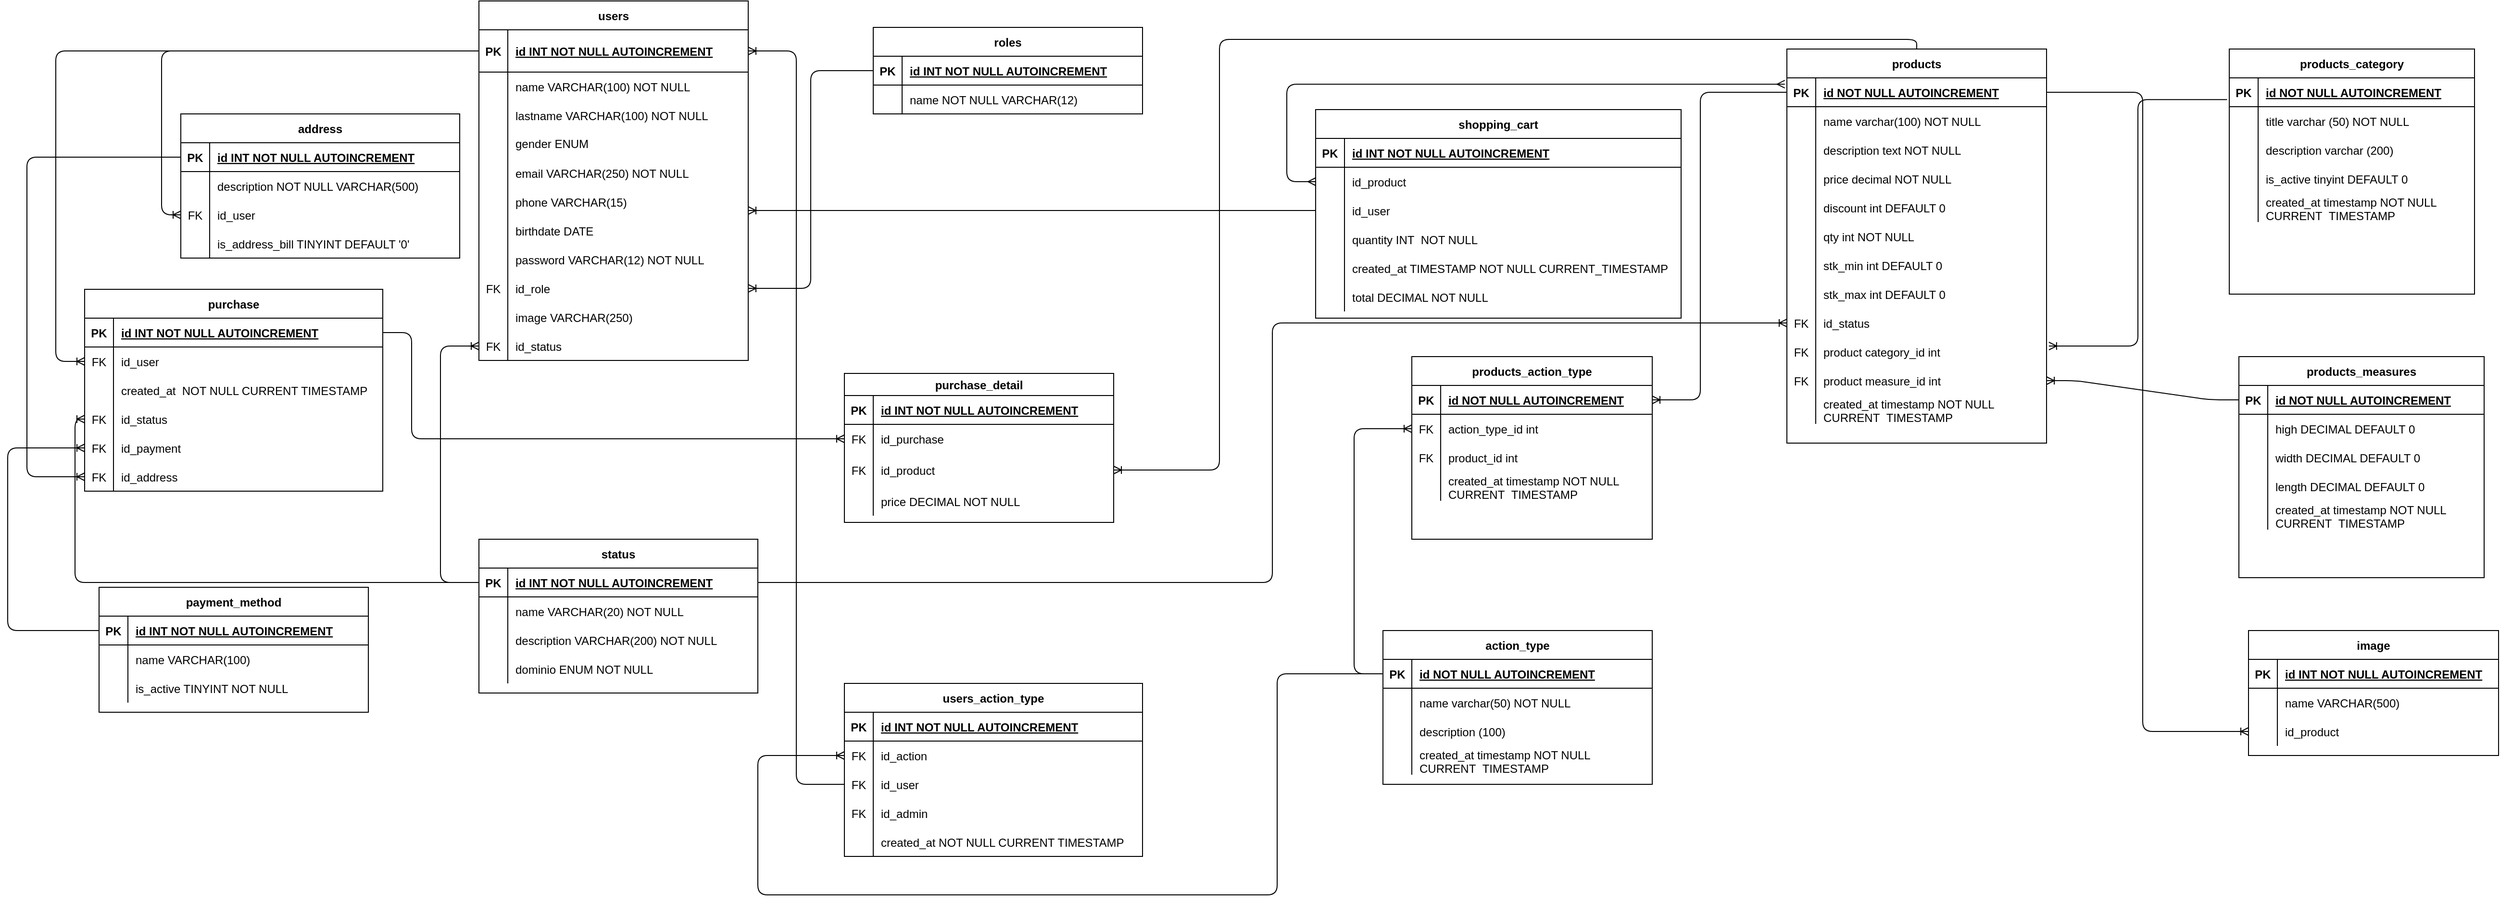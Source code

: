 <mxfile version="15.3.0" type="device"><diagram id="R2lEEEUBdFMjLlhIrx00" name="Page-1"><mxGraphModel dx="2554" dy="662" grid="1" gridSize="10" guides="1" tooltips="1" connect="1" arrows="1" fold="1" page="1" pageScale="1" pageWidth="1169" pageHeight="827" math="0" shadow="0" extFonts="Permanent Marker^https://fonts.googleapis.com/css?family=Permanent+Marker"><root><mxCell id="0"/><mxCell id="1" parent="0"/><mxCell id="lN7ST2UavoAwbHkCMGAO-1" value="products" style="shape=table;startSize=30;container=1;collapsible=1;childLayout=tableLayout;fixedRows=1;rowLines=0;fontStyle=1;align=center;resizeLast=1;" parent="1" vertex="1"><mxGeometry x="1490" y="80" width="270" height="410" as="geometry"/></mxCell><mxCell id="lN7ST2UavoAwbHkCMGAO-2" value="" style="shape=partialRectangle;collapsible=0;dropTarget=0;pointerEvents=0;fillColor=none;top=0;left=0;bottom=1;right=0;points=[[0,0.5],[1,0.5]];portConstraint=eastwest;" parent="lN7ST2UavoAwbHkCMGAO-1" vertex="1"><mxGeometry y="30" width="270" height="30" as="geometry"/></mxCell><mxCell id="lN7ST2UavoAwbHkCMGAO-3" value="PK" style="shape=partialRectangle;connectable=0;fillColor=none;top=0;left=0;bottom=0;right=0;fontStyle=1;overflow=hidden;" parent="lN7ST2UavoAwbHkCMGAO-2" vertex="1"><mxGeometry width="30" height="30" as="geometry"><mxRectangle width="30" height="30" as="alternateBounds"/></mxGeometry></mxCell><mxCell id="lN7ST2UavoAwbHkCMGAO-4" value="id NOT NULL AUTOINCREMENT" style="shape=partialRectangle;connectable=0;fillColor=none;top=0;left=0;bottom=0;right=0;align=left;spacingLeft=6;fontStyle=5;overflow=hidden;" parent="lN7ST2UavoAwbHkCMGAO-2" vertex="1"><mxGeometry x="30" width="240" height="30" as="geometry"><mxRectangle width="240" height="30" as="alternateBounds"/></mxGeometry></mxCell><mxCell id="lN7ST2UavoAwbHkCMGAO-5" value="" style="shape=partialRectangle;collapsible=0;dropTarget=0;pointerEvents=0;fillColor=none;top=0;left=0;bottom=0;right=0;points=[[0,0.5],[1,0.5]];portConstraint=eastwest;" parent="lN7ST2UavoAwbHkCMGAO-1" vertex="1"><mxGeometry y="60" width="270" height="30" as="geometry"/></mxCell><mxCell id="lN7ST2UavoAwbHkCMGAO-6" value="" style="shape=partialRectangle;connectable=0;fillColor=none;top=0;left=0;bottom=0;right=0;editable=1;overflow=hidden;" parent="lN7ST2UavoAwbHkCMGAO-5" vertex="1"><mxGeometry width="30" height="30" as="geometry"><mxRectangle width="30" height="30" as="alternateBounds"/></mxGeometry></mxCell><mxCell id="lN7ST2UavoAwbHkCMGAO-7" value="name varchar(100) NOT NULL" style="shape=partialRectangle;connectable=0;fillColor=none;top=0;left=0;bottom=0;right=0;align=left;spacingLeft=6;overflow=hidden;" parent="lN7ST2UavoAwbHkCMGAO-5" vertex="1"><mxGeometry x="30" width="240" height="30" as="geometry"><mxRectangle width="240" height="30" as="alternateBounds"/></mxGeometry></mxCell><mxCell id="lN7ST2UavoAwbHkCMGAO-8" value="" style="shape=partialRectangle;collapsible=0;dropTarget=0;pointerEvents=0;fillColor=none;top=0;left=0;bottom=0;right=0;points=[[0,0.5],[1,0.5]];portConstraint=eastwest;" parent="lN7ST2UavoAwbHkCMGAO-1" vertex="1"><mxGeometry y="90" width="270" height="30" as="geometry"/></mxCell><mxCell id="lN7ST2UavoAwbHkCMGAO-9" value="" style="shape=partialRectangle;connectable=0;fillColor=none;top=0;left=0;bottom=0;right=0;editable=1;overflow=hidden;" parent="lN7ST2UavoAwbHkCMGAO-8" vertex="1"><mxGeometry width="30" height="30" as="geometry"><mxRectangle width="30" height="30" as="alternateBounds"/></mxGeometry></mxCell><mxCell id="lN7ST2UavoAwbHkCMGAO-10" value="description text NOT NULL" style="shape=partialRectangle;connectable=0;fillColor=none;top=0;left=0;bottom=0;right=0;align=left;spacingLeft=6;overflow=hidden;" parent="lN7ST2UavoAwbHkCMGAO-8" vertex="1"><mxGeometry x="30" width="240" height="30" as="geometry"><mxRectangle width="240" height="30" as="alternateBounds"/></mxGeometry></mxCell><mxCell id="lN7ST2UavoAwbHkCMGAO-82" value="" style="shape=partialRectangle;collapsible=0;dropTarget=0;pointerEvents=0;fillColor=none;top=0;left=0;bottom=0;right=0;points=[[0,0.5],[1,0.5]];portConstraint=eastwest;" parent="lN7ST2UavoAwbHkCMGAO-1" vertex="1"><mxGeometry y="120" width="270" height="30" as="geometry"/></mxCell><mxCell id="lN7ST2UavoAwbHkCMGAO-83" value="" style="shape=partialRectangle;connectable=0;fillColor=none;top=0;left=0;bottom=0;right=0;editable=1;overflow=hidden;" parent="lN7ST2UavoAwbHkCMGAO-82" vertex="1"><mxGeometry width="30" height="30" as="geometry"><mxRectangle width="30" height="30" as="alternateBounds"/></mxGeometry></mxCell><mxCell id="lN7ST2UavoAwbHkCMGAO-84" value="price decimal NOT NULL" style="shape=partialRectangle;connectable=0;fillColor=none;top=0;left=0;bottom=0;right=0;align=left;spacingLeft=6;overflow=hidden;" parent="lN7ST2UavoAwbHkCMGAO-82" vertex="1"><mxGeometry x="30" width="240" height="30" as="geometry"><mxRectangle width="240" height="30" as="alternateBounds"/></mxGeometry></mxCell><mxCell id="lN7ST2UavoAwbHkCMGAO-86" value="" style="shape=partialRectangle;collapsible=0;dropTarget=0;pointerEvents=0;fillColor=none;top=0;left=0;bottom=0;right=0;points=[[0,0.5],[1,0.5]];portConstraint=eastwest;" parent="lN7ST2UavoAwbHkCMGAO-1" vertex="1"><mxGeometry y="150" width="270" height="30" as="geometry"/></mxCell><mxCell id="lN7ST2UavoAwbHkCMGAO-87" value="" style="shape=partialRectangle;connectable=0;fillColor=none;top=0;left=0;bottom=0;right=0;editable=1;overflow=hidden;" parent="lN7ST2UavoAwbHkCMGAO-86" vertex="1"><mxGeometry width="30" height="30" as="geometry"><mxRectangle width="30" height="30" as="alternateBounds"/></mxGeometry></mxCell><mxCell id="lN7ST2UavoAwbHkCMGAO-88" value="discount int DEFAULT 0" style="shape=partialRectangle;connectable=0;fillColor=none;top=0;left=0;bottom=0;right=0;align=left;spacingLeft=6;overflow=hidden;" parent="lN7ST2UavoAwbHkCMGAO-86" vertex="1"><mxGeometry x="30" width="240" height="30" as="geometry"><mxRectangle width="240" height="30" as="alternateBounds"/></mxGeometry></mxCell><mxCell id="lN7ST2UavoAwbHkCMGAO-16" value="" style="shape=partialRectangle;collapsible=0;dropTarget=0;pointerEvents=0;fillColor=none;top=0;left=0;bottom=0;right=0;points=[[0,0.5],[1,0.5]];portConstraint=eastwest;" parent="lN7ST2UavoAwbHkCMGAO-1" vertex="1"><mxGeometry y="180" width="270" height="30" as="geometry"/></mxCell><mxCell id="lN7ST2UavoAwbHkCMGAO-17" value="" style="shape=partialRectangle;connectable=0;fillColor=none;top=0;left=0;bottom=0;right=0;editable=1;overflow=hidden;" parent="lN7ST2UavoAwbHkCMGAO-16" vertex="1"><mxGeometry width="30" height="30" as="geometry"><mxRectangle width="30" height="30" as="alternateBounds"/></mxGeometry></mxCell><mxCell id="lN7ST2UavoAwbHkCMGAO-18" value="qty int NOT NULL" style="shape=partialRectangle;connectable=0;fillColor=none;top=0;left=0;bottom=0;right=0;align=left;spacingLeft=6;overflow=hidden;" parent="lN7ST2UavoAwbHkCMGAO-16" vertex="1"><mxGeometry x="30" width="240" height="30" as="geometry"><mxRectangle width="240" height="30" as="alternateBounds"/></mxGeometry></mxCell><mxCell id="lN7ST2UavoAwbHkCMGAO-33" value="" style="shape=partialRectangle;collapsible=0;dropTarget=0;pointerEvents=0;fillColor=none;top=0;left=0;bottom=0;right=0;points=[[0,0.5],[1,0.5]];portConstraint=eastwest;" parent="lN7ST2UavoAwbHkCMGAO-1" vertex="1"><mxGeometry y="210" width="270" height="30" as="geometry"/></mxCell><mxCell id="lN7ST2UavoAwbHkCMGAO-34" value="" style="shape=partialRectangle;connectable=0;fillColor=none;top=0;left=0;bottom=0;right=0;editable=1;overflow=hidden;" parent="lN7ST2UavoAwbHkCMGAO-33" vertex="1"><mxGeometry width="30" height="30" as="geometry"><mxRectangle width="30" height="30" as="alternateBounds"/></mxGeometry></mxCell><mxCell id="lN7ST2UavoAwbHkCMGAO-35" value="stk_min int DEFAULT 0" style="shape=partialRectangle;connectable=0;fillColor=none;top=0;left=0;bottom=0;right=0;align=left;spacingLeft=6;overflow=hidden;" parent="lN7ST2UavoAwbHkCMGAO-33" vertex="1"><mxGeometry x="30" width="240" height="30" as="geometry"><mxRectangle width="240" height="30" as="alternateBounds"/></mxGeometry></mxCell><mxCell id="lN7ST2UavoAwbHkCMGAO-37" value="" style="shape=partialRectangle;collapsible=0;dropTarget=0;pointerEvents=0;fillColor=none;top=0;left=0;bottom=0;right=0;points=[[0,0.5],[1,0.5]];portConstraint=eastwest;" parent="lN7ST2UavoAwbHkCMGAO-1" vertex="1"><mxGeometry y="240" width="270" height="30" as="geometry"/></mxCell><mxCell id="lN7ST2UavoAwbHkCMGAO-38" value="" style="shape=partialRectangle;connectable=0;fillColor=none;top=0;left=0;bottom=0;right=0;editable=1;overflow=hidden;" parent="lN7ST2UavoAwbHkCMGAO-37" vertex="1"><mxGeometry width="30" height="30" as="geometry"><mxRectangle width="30" height="30" as="alternateBounds"/></mxGeometry></mxCell><mxCell id="lN7ST2UavoAwbHkCMGAO-39" value="stk_max int DEFAULT 0" style="shape=partialRectangle;connectable=0;fillColor=none;top=0;left=0;bottom=0;right=0;align=left;spacingLeft=6;overflow=hidden;" parent="lN7ST2UavoAwbHkCMGAO-37" vertex="1"><mxGeometry x="30" width="240" height="30" as="geometry"><mxRectangle width="240" height="30" as="alternateBounds"/></mxGeometry></mxCell><mxCell id="lN7ST2UavoAwbHkCMGAO-11" value="" style="shape=partialRectangle;collapsible=0;dropTarget=0;pointerEvents=0;fillColor=none;top=0;left=0;bottom=0;right=0;points=[[0,0.5],[1,0.5]];portConstraint=eastwest;" parent="lN7ST2UavoAwbHkCMGAO-1" vertex="1"><mxGeometry y="270" width="270" height="30" as="geometry"/></mxCell><mxCell id="lN7ST2UavoAwbHkCMGAO-12" value="FK" style="shape=partialRectangle;connectable=0;fillColor=none;top=0;left=0;bottom=0;right=0;editable=1;overflow=hidden;" parent="lN7ST2UavoAwbHkCMGAO-11" vertex="1"><mxGeometry width="30" height="30" as="geometry"><mxRectangle width="30" height="30" as="alternateBounds"/></mxGeometry></mxCell><mxCell id="lN7ST2UavoAwbHkCMGAO-13" value="id_status" style="shape=partialRectangle;connectable=0;fillColor=none;top=0;left=0;bottom=0;right=0;align=left;spacingLeft=6;overflow=hidden;" parent="lN7ST2UavoAwbHkCMGAO-11" vertex="1"><mxGeometry x="30" width="240" height="30" as="geometry"><mxRectangle width="240" height="30" as="alternateBounds"/></mxGeometry></mxCell><mxCell id="lN7ST2UavoAwbHkCMGAO-54" value="" style="shape=partialRectangle;collapsible=0;dropTarget=0;pointerEvents=0;fillColor=none;top=0;left=0;bottom=0;right=0;points=[[0,0.5],[1,0.5]];portConstraint=eastwest;" parent="lN7ST2UavoAwbHkCMGAO-1" vertex="1"><mxGeometry y="300" width="270" height="30" as="geometry"/></mxCell><mxCell id="lN7ST2UavoAwbHkCMGAO-55" value="FK" style="shape=partialRectangle;connectable=0;fillColor=none;top=0;left=0;bottom=0;right=0;fontStyle=0;overflow=hidden;" parent="lN7ST2UavoAwbHkCMGAO-54" vertex="1"><mxGeometry width="30" height="30" as="geometry"><mxRectangle width="30" height="30" as="alternateBounds"/></mxGeometry></mxCell><mxCell id="lN7ST2UavoAwbHkCMGAO-56" value="product category_id int " style="shape=partialRectangle;connectable=0;fillColor=none;top=0;left=0;bottom=0;right=0;align=left;spacingLeft=6;fontStyle=0;overflow=hidden;" parent="lN7ST2UavoAwbHkCMGAO-54" vertex="1"><mxGeometry x="30" width="240" height="30" as="geometry"><mxRectangle width="240" height="30" as="alternateBounds"/></mxGeometry></mxCell><mxCell id="lN7ST2UavoAwbHkCMGAO-75" value="" style="shape=partialRectangle;collapsible=0;dropTarget=0;pointerEvents=0;fillColor=none;top=0;left=0;bottom=0;right=0;points=[[0,0.5],[1,0.5]];portConstraint=eastwest;" parent="lN7ST2UavoAwbHkCMGAO-1" vertex="1"><mxGeometry y="330" width="270" height="30" as="geometry"/></mxCell><mxCell id="lN7ST2UavoAwbHkCMGAO-76" value="FK" style="shape=partialRectangle;connectable=0;fillColor=none;top=0;left=0;bottom=0;right=0;fontStyle=0;overflow=hidden;" parent="lN7ST2UavoAwbHkCMGAO-75" vertex="1"><mxGeometry width="30" height="30" as="geometry"><mxRectangle width="30" height="30" as="alternateBounds"/></mxGeometry></mxCell><mxCell id="lN7ST2UavoAwbHkCMGAO-77" value="product measure_id int " style="shape=partialRectangle;connectable=0;fillColor=none;top=0;left=0;bottom=0;right=0;align=left;spacingLeft=6;fontStyle=0;overflow=hidden;" parent="lN7ST2UavoAwbHkCMGAO-75" vertex="1"><mxGeometry x="30" width="240" height="30" as="geometry"><mxRectangle width="240" height="30" as="alternateBounds"/></mxGeometry></mxCell><mxCell id="lN7ST2UavoAwbHkCMGAO-41" value="" style="shape=partialRectangle;collapsible=0;dropTarget=0;pointerEvents=0;fillColor=none;top=0;left=0;bottom=0;right=0;points=[[0,0.5],[1,0.5]];portConstraint=eastwest;" parent="lN7ST2UavoAwbHkCMGAO-1" vertex="1"><mxGeometry y="360" width="270" height="30" as="geometry"/></mxCell><mxCell id="lN7ST2UavoAwbHkCMGAO-42" value="" style="shape=partialRectangle;connectable=0;fillColor=none;top=0;left=0;bottom=0;right=0;editable=1;overflow=hidden;" parent="lN7ST2UavoAwbHkCMGAO-41" vertex="1"><mxGeometry width="30" height="30" as="geometry"><mxRectangle width="30" height="30" as="alternateBounds"/></mxGeometry></mxCell><mxCell id="lN7ST2UavoAwbHkCMGAO-43" value="created_at timestamp NOT NULL CURRENT_TIMESTAMP" style="shape=partialRectangle;connectable=0;fillColor=none;top=0;left=0;bottom=0;right=0;align=left;spacingLeft=6;overflow=hidden;whiteSpace=wrap;" parent="lN7ST2UavoAwbHkCMGAO-41" vertex="1"><mxGeometry x="30" width="240" height="30" as="geometry"><mxRectangle width="240" height="30" as="alternateBounds"/></mxGeometry></mxCell><mxCell id="lN7ST2UavoAwbHkCMGAO-19" value="products_category" style="shape=table;startSize=30;container=1;collapsible=1;childLayout=tableLayout;fixedRows=1;rowLines=0;fontStyle=1;align=center;resizeLast=1;" parent="1" vertex="1"><mxGeometry x="1950" y="80" width="255" height="255" as="geometry"/></mxCell><mxCell id="lN7ST2UavoAwbHkCMGAO-20" value="" style="shape=partialRectangle;collapsible=0;dropTarget=0;pointerEvents=0;fillColor=none;top=0;left=0;bottom=1;right=0;points=[[0,0.5],[1,0.5]];portConstraint=eastwest;" parent="lN7ST2UavoAwbHkCMGAO-19" vertex="1"><mxGeometry y="30" width="255" height="30" as="geometry"/></mxCell><mxCell id="lN7ST2UavoAwbHkCMGAO-21" value="PK" style="shape=partialRectangle;connectable=0;fillColor=none;top=0;left=0;bottom=0;right=0;fontStyle=1;overflow=hidden;" parent="lN7ST2UavoAwbHkCMGAO-20" vertex="1"><mxGeometry width="30" height="30" as="geometry"><mxRectangle width="30" height="30" as="alternateBounds"/></mxGeometry></mxCell><mxCell id="lN7ST2UavoAwbHkCMGAO-22" value="id NOT NULL AUTOINCREMENT" style="shape=partialRectangle;connectable=0;fillColor=none;top=0;left=0;bottom=0;right=0;align=left;spacingLeft=6;fontStyle=5;overflow=hidden;" parent="lN7ST2UavoAwbHkCMGAO-20" vertex="1"><mxGeometry x="30" width="225" height="30" as="geometry"><mxRectangle width="225" height="30" as="alternateBounds"/></mxGeometry></mxCell><mxCell id="lN7ST2UavoAwbHkCMGAO-23" value="" style="shape=partialRectangle;collapsible=0;dropTarget=0;pointerEvents=0;fillColor=none;top=0;left=0;bottom=0;right=0;points=[[0,0.5],[1,0.5]];portConstraint=eastwest;" parent="lN7ST2UavoAwbHkCMGAO-19" vertex="1"><mxGeometry y="60" width="255" height="30" as="geometry"/></mxCell><mxCell id="lN7ST2UavoAwbHkCMGAO-24" value="" style="shape=partialRectangle;connectable=0;fillColor=none;top=0;left=0;bottom=0;right=0;editable=1;overflow=hidden;" parent="lN7ST2UavoAwbHkCMGAO-23" vertex="1"><mxGeometry width="30" height="30" as="geometry"><mxRectangle width="30" height="30" as="alternateBounds"/></mxGeometry></mxCell><mxCell id="lN7ST2UavoAwbHkCMGAO-25" value="title varchar (50) NOT NULL" style="shape=partialRectangle;connectable=0;fillColor=none;top=0;left=0;bottom=0;right=0;align=left;spacingLeft=6;overflow=hidden;" parent="lN7ST2UavoAwbHkCMGAO-23" vertex="1"><mxGeometry x="30" width="225" height="30" as="geometry"><mxRectangle width="225" height="30" as="alternateBounds"/></mxGeometry></mxCell><mxCell id="lN7ST2UavoAwbHkCMGAO-26" value="" style="shape=partialRectangle;collapsible=0;dropTarget=0;pointerEvents=0;fillColor=none;top=0;left=0;bottom=0;right=0;points=[[0,0.5],[1,0.5]];portConstraint=eastwest;" parent="lN7ST2UavoAwbHkCMGAO-19" vertex="1"><mxGeometry y="90" width="255" height="30" as="geometry"/></mxCell><mxCell id="lN7ST2UavoAwbHkCMGAO-27" value="" style="shape=partialRectangle;connectable=0;fillColor=none;top=0;left=0;bottom=0;right=0;editable=1;overflow=hidden;" parent="lN7ST2UavoAwbHkCMGAO-26" vertex="1"><mxGeometry width="30" height="30" as="geometry"><mxRectangle width="30" height="30" as="alternateBounds"/></mxGeometry></mxCell><mxCell id="lN7ST2UavoAwbHkCMGAO-28" value="description varchar (200)" style="shape=partialRectangle;connectable=0;fillColor=none;top=0;left=0;bottom=0;right=0;align=left;spacingLeft=6;overflow=hidden;" parent="lN7ST2UavoAwbHkCMGAO-26" vertex="1"><mxGeometry x="30" width="225" height="30" as="geometry"><mxRectangle width="225" height="30" as="alternateBounds"/></mxGeometry></mxCell><mxCell id="lN7ST2UavoAwbHkCMGAO-29" value="" style="shape=partialRectangle;collapsible=0;dropTarget=0;pointerEvents=0;fillColor=none;top=0;left=0;bottom=0;right=0;points=[[0,0.5],[1,0.5]];portConstraint=eastwest;" parent="lN7ST2UavoAwbHkCMGAO-19" vertex="1"><mxGeometry y="120" width="255" height="30" as="geometry"/></mxCell><mxCell id="lN7ST2UavoAwbHkCMGAO-30" value="" style="shape=partialRectangle;connectable=0;fillColor=none;top=0;left=0;bottom=0;right=0;editable=1;overflow=hidden;" parent="lN7ST2UavoAwbHkCMGAO-29" vertex="1"><mxGeometry width="30" height="30" as="geometry"><mxRectangle width="30" height="30" as="alternateBounds"/></mxGeometry></mxCell><mxCell id="lN7ST2UavoAwbHkCMGAO-31" value="is_active tinyint DEFAULT 0" style="shape=partialRectangle;connectable=0;fillColor=none;top=0;left=0;bottom=0;right=0;align=left;spacingLeft=6;overflow=hidden;" parent="lN7ST2UavoAwbHkCMGAO-29" vertex="1"><mxGeometry x="30" width="225" height="30" as="geometry"><mxRectangle width="225" height="30" as="alternateBounds"/></mxGeometry></mxCell><mxCell id="lN7ST2UavoAwbHkCMGAO-50" value="" style="shape=partialRectangle;collapsible=0;dropTarget=0;pointerEvents=0;fillColor=none;top=0;left=0;bottom=0;right=0;points=[[0,0.5],[1,0.5]];portConstraint=eastwest;" parent="lN7ST2UavoAwbHkCMGAO-19" vertex="1"><mxGeometry y="150" width="255" height="30" as="geometry"/></mxCell><mxCell id="lN7ST2UavoAwbHkCMGAO-51" value="" style="shape=partialRectangle;connectable=0;fillColor=none;top=0;left=0;bottom=0;right=0;editable=1;overflow=hidden;" parent="lN7ST2UavoAwbHkCMGAO-50" vertex="1"><mxGeometry width="30" height="30" as="geometry"><mxRectangle width="30" height="30" as="alternateBounds"/></mxGeometry></mxCell><mxCell id="lN7ST2UavoAwbHkCMGAO-52" value="created_at timestamp NOT NULL CURRENT_TIMESTAMP" style="shape=partialRectangle;connectable=0;fillColor=none;top=0;left=0;bottom=0;right=0;align=left;spacingLeft=6;overflow=hidden;whiteSpace=wrap;" parent="lN7ST2UavoAwbHkCMGAO-50" vertex="1"><mxGeometry x="30" width="225" height="30" as="geometry"><mxRectangle width="225" height="30" as="alternateBounds"/></mxGeometry></mxCell><mxCell id="lN7ST2UavoAwbHkCMGAO-57" value="products_measures" style="shape=table;startSize=30;container=1;collapsible=1;childLayout=tableLayout;fixedRows=1;rowLines=0;fontStyle=1;align=center;resizeLast=1;" parent="1" vertex="1"><mxGeometry x="1960" y="400" width="255" height="230" as="geometry"/></mxCell><mxCell id="lN7ST2UavoAwbHkCMGAO-58" value="" style="shape=partialRectangle;collapsible=0;dropTarget=0;pointerEvents=0;fillColor=none;top=0;left=0;bottom=1;right=0;points=[[0,0.5],[1,0.5]];portConstraint=eastwest;" parent="lN7ST2UavoAwbHkCMGAO-57" vertex="1"><mxGeometry y="30" width="255" height="30" as="geometry"/></mxCell><mxCell id="lN7ST2UavoAwbHkCMGAO-59" value="PK" style="shape=partialRectangle;connectable=0;fillColor=none;top=0;left=0;bottom=0;right=0;fontStyle=1;overflow=hidden;" parent="lN7ST2UavoAwbHkCMGAO-58" vertex="1"><mxGeometry width="30" height="30" as="geometry"><mxRectangle width="30" height="30" as="alternateBounds"/></mxGeometry></mxCell><mxCell id="lN7ST2UavoAwbHkCMGAO-60" value="id NOT NULL AUTOINCREMENT" style="shape=partialRectangle;connectable=0;fillColor=none;top=0;left=0;bottom=0;right=0;align=left;spacingLeft=6;fontStyle=5;overflow=hidden;" parent="lN7ST2UavoAwbHkCMGAO-58" vertex="1"><mxGeometry x="30" width="225" height="30" as="geometry"><mxRectangle width="225" height="30" as="alternateBounds"/></mxGeometry></mxCell><mxCell id="lN7ST2UavoAwbHkCMGAO-61" value="" style="shape=partialRectangle;collapsible=0;dropTarget=0;pointerEvents=0;fillColor=none;top=0;left=0;bottom=0;right=0;points=[[0,0.5],[1,0.5]];portConstraint=eastwest;" parent="lN7ST2UavoAwbHkCMGAO-57" vertex="1"><mxGeometry y="60" width="255" height="30" as="geometry"/></mxCell><mxCell id="lN7ST2UavoAwbHkCMGAO-62" value="" style="shape=partialRectangle;connectable=0;fillColor=none;top=0;left=0;bottom=0;right=0;editable=1;overflow=hidden;" parent="lN7ST2UavoAwbHkCMGAO-61" vertex="1"><mxGeometry width="30" height="30" as="geometry"><mxRectangle width="30" height="30" as="alternateBounds"/></mxGeometry></mxCell><mxCell id="lN7ST2UavoAwbHkCMGAO-63" value="high DECIMAL DEFAULT 0" style="shape=partialRectangle;connectable=0;fillColor=none;top=0;left=0;bottom=0;right=0;align=left;spacingLeft=6;overflow=hidden;" parent="lN7ST2UavoAwbHkCMGAO-61" vertex="1"><mxGeometry x="30" width="225" height="30" as="geometry"><mxRectangle width="225" height="30" as="alternateBounds"/></mxGeometry></mxCell><mxCell id="lN7ST2UavoAwbHkCMGAO-64" value="" style="shape=partialRectangle;collapsible=0;dropTarget=0;pointerEvents=0;fillColor=none;top=0;left=0;bottom=0;right=0;points=[[0,0.5],[1,0.5]];portConstraint=eastwest;" parent="lN7ST2UavoAwbHkCMGAO-57" vertex="1"><mxGeometry y="90" width="255" height="30" as="geometry"/></mxCell><mxCell id="lN7ST2UavoAwbHkCMGAO-65" value="" style="shape=partialRectangle;connectable=0;fillColor=none;top=0;left=0;bottom=0;right=0;editable=1;overflow=hidden;" parent="lN7ST2UavoAwbHkCMGAO-64" vertex="1"><mxGeometry width="30" height="30" as="geometry"><mxRectangle width="30" height="30" as="alternateBounds"/></mxGeometry></mxCell><mxCell id="lN7ST2UavoAwbHkCMGAO-66" value="width DECIMAL DEFAULT 0" style="shape=partialRectangle;connectable=0;fillColor=none;top=0;left=0;bottom=0;right=0;align=left;spacingLeft=6;overflow=hidden;" parent="lN7ST2UavoAwbHkCMGAO-64" vertex="1"><mxGeometry x="30" width="225" height="30" as="geometry"><mxRectangle width="225" height="30" as="alternateBounds"/></mxGeometry></mxCell><mxCell id="lN7ST2UavoAwbHkCMGAO-67" value="" style="shape=partialRectangle;collapsible=0;dropTarget=0;pointerEvents=0;fillColor=none;top=0;left=0;bottom=0;right=0;points=[[0,0.5],[1,0.5]];portConstraint=eastwest;" parent="lN7ST2UavoAwbHkCMGAO-57" vertex="1"><mxGeometry y="120" width="255" height="30" as="geometry"/></mxCell><mxCell id="lN7ST2UavoAwbHkCMGAO-68" value="" style="shape=partialRectangle;connectable=0;fillColor=none;top=0;left=0;bottom=0;right=0;editable=1;overflow=hidden;" parent="lN7ST2UavoAwbHkCMGAO-67" vertex="1"><mxGeometry width="30" height="30" as="geometry"><mxRectangle width="30" height="30" as="alternateBounds"/></mxGeometry></mxCell><mxCell id="lN7ST2UavoAwbHkCMGAO-69" value="length DECIMAL DEFAULT 0" style="shape=partialRectangle;connectable=0;fillColor=none;top=0;left=0;bottom=0;right=0;align=left;spacingLeft=6;overflow=hidden;" parent="lN7ST2UavoAwbHkCMGAO-67" vertex="1"><mxGeometry x="30" width="225" height="30" as="geometry"><mxRectangle width="225" height="30" as="alternateBounds"/></mxGeometry></mxCell><mxCell id="lN7ST2UavoAwbHkCMGAO-103" value="" style="shape=partialRectangle;collapsible=0;dropTarget=0;pointerEvents=0;fillColor=none;top=0;left=0;bottom=0;right=0;points=[[0,0.5],[1,0.5]];portConstraint=eastwest;" parent="lN7ST2UavoAwbHkCMGAO-57" vertex="1"><mxGeometry y="150" width="255" height="30" as="geometry"/></mxCell><mxCell id="lN7ST2UavoAwbHkCMGAO-104" value="" style="shape=partialRectangle;connectable=0;fillColor=none;top=0;left=0;bottom=0;right=0;editable=1;overflow=hidden;" parent="lN7ST2UavoAwbHkCMGAO-103" vertex="1"><mxGeometry width="30" height="30" as="geometry"><mxRectangle width="30" height="30" as="alternateBounds"/></mxGeometry></mxCell><mxCell id="lN7ST2UavoAwbHkCMGAO-105" value="created_at timestamp NOT NULL CURRENT_TIMESTAMP" style="shape=partialRectangle;connectable=0;fillColor=none;top=0;left=0;bottom=0;right=0;align=left;spacingLeft=6;overflow=hidden;whiteSpace=wrap;" parent="lN7ST2UavoAwbHkCMGAO-103" vertex="1"><mxGeometry x="30" width="225" height="30" as="geometry"><mxRectangle width="225" height="30" as="alternateBounds"/></mxGeometry></mxCell><mxCell id="lN7ST2UavoAwbHkCMGAO-80" value="" style="edgeStyle=orthogonalEdgeStyle;fontSize=12;html=1;endArrow=ERoneToMany;exitX=-0.009;exitY=0.753;exitDx=0;exitDy=0;exitPerimeter=0;entryX=1.009;entryY=0.3;entryDx=0;entryDy=0;entryPerimeter=0;" parent="1" source="lN7ST2UavoAwbHkCMGAO-20" target="lN7ST2UavoAwbHkCMGAO-54" edge="1"><mxGeometry width="100" height="100" relative="1" as="geometry"><mxPoint x="1154" y="330" as="sourcePoint"/><mxPoint x="1234" y="360" as="targetPoint"/></mxGeometry></mxCell><mxCell id="lN7ST2UavoAwbHkCMGAO-89" value="action_type" style="shape=table;startSize=30;container=1;collapsible=1;childLayout=tableLayout;fixedRows=1;rowLines=0;fontStyle=1;align=center;resizeLast=1;" parent="1" vertex="1"><mxGeometry x="1070" y="685" width="280" height="160" as="geometry"/></mxCell><mxCell id="lN7ST2UavoAwbHkCMGAO-90" value="" style="shape=partialRectangle;collapsible=0;dropTarget=0;pointerEvents=0;fillColor=none;top=0;left=0;bottom=1;right=0;points=[[0,0.5],[1,0.5]];portConstraint=eastwest;" parent="lN7ST2UavoAwbHkCMGAO-89" vertex="1"><mxGeometry y="30" width="280" height="30" as="geometry"/></mxCell><mxCell id="lN7ST2UavoAwbHkCMGAO-91" value="PK" style="shape=partialRectangle;connectable=0;fillColor=none;top=0;left=0;bottom=0;right=0;fontStyle=1;overflow=hidden;" parent="lN7ST2UavoAwbHkCMGAO-90" vertex="1"><mxGeometry width="30" height="30" as="geometry"><mxRectangle width="30" height="30" as="alternateBounds"/></mxGeometry></mxCell><mxCell id="lN7ST2UavoAwbHkCMGAO-92" value="id NOT NULL AUTOINCREMENT" style="shape=partialRectangle;connectable=0;fillColor=none;top=0;left=0;bottom=0;right=0;align=left;spacingLeft=6;fontStyle=5;overflow=hidden;" parent="lN7ST2UavoAwbHkCMGAO-90" vertex="1"><mxGeometry x="30" width="250" height="30" as="geometry"><mxRectangle width="250" height="30" as="alternateBounds"/></mxGeometry></mxCell><mxCell id="lN7ST2UavoAwbHkCMGAO-93" value="" style="shape=partialRectangle;collapsible=0;dropTarget=0;pointerEvents=0;fillColor=none;top=0;left=0;bottom=0;right=0;points=[[0,0.5],[1,0.5]];portConstraint=eastwest;" parent="lN7ST2UavoAwbHkCMGAO-89" vertex="1"><mxGeometry y="60" width="280" height="30" as="geometry"/></mxCell><mxCell id="lN7ST2UavoAwbHkCMGAO-94" value="" style="shape=partialRectangle;connectable=0;fillColor=none;top=0;left=0;bottom=0;right=0;editable=1;overflow=hidden;" parent="lN7ST2UavoAwbHkCMGAO-93" vertex="1"><mxGeometry width="30" height="30" as="geometry"><mxRectangle width="30" height="30" as="alternateBounds"/></mxGeometry></mxCell><mxCell id="lN7ST2UavoAwbHkCMGAO-95" value="name varchar(50) NOT NULL" style="shape=partialRectangle;connectable=0;fillColor=none;top=0;left=0;bottom=0;right=0;align=left;spacingLeft=6;overflow=hidden;" parent="lN7ST2UavoAwbHkCMGAO-93" vertex="1"><mxGeometry x="30" width="250" height="30" as="geometry"><mxRectangle width="250" height="30" as="alternateBounds"/></mxGeometry></mxCell><mxCell id="lN7ST2UavoAwbHkCMGAO-96" value="" style="shape=partialRectangle;collapsible=0;dropTarget=0;pointerEvents=0;fillColor=none;top=0;left=0;bottom=0;right=0;points=[[0,0.5],[1,0.5]];portConstraint=eastwest;" parent="lN7ST2UavoAwbHkCMGAO-89" vertex="1"><mxGeometry y="90" width="280" height="30" as="geometry"/></mxCell><mxCell id="lN7ST2UavoAwbHkCMGAO-97" value="" style="shape=partialRectangle;connectable=0;fillColor=none;top=0;left=0;bottom=0;right=0;editable=1;overflow=hidden;" parent="lN7ST2UavoAwbHkCMGAO-96" vertex="1"><mxGeometry width="30" height="30" as="geometry"><mxRectangle width="30" height="30" as="alternateBounds"/></mxGeometry></mxCell><mxCell id="lN7ST2UavoAwbHkCMGAO-98" value="description (100)" style="shape=partialRectangle;connectable=0;fillColor=none;top=0;left=0;bottom=0;right=0;align=left;spacingLeft=6;overflow=hidden;" parent="lN7ST2UavoAwbHkCMGAO-96" vertex="1"><mxGeometry x="30" width="250" height="30" as="geometry"><mxRectangle width="250" height="30" as="alternateBounds"/></mxGeometry></mxCell><mxCell id="lN7ST2UavoAwbHkCMGAO-99" value="" style="shape=partialRectangle;collapsible=0;dropTarget=0;pointerEvents=0;fillColor=none;top=0;left=0;bottom=0;right=0;points=[[0,0.5],[1,0.5]];portConstraint=eastwest;" parent="lN7ST2UavoAwbHkCMGAO-89" vertex="1"><mxGeometry y="120" width="280" height="30" as="geometry"/></mxCell><mxCell id="lN7ST2UavoAwbHkCMGAO-100" value="" style="shape=partialRectangle;connectable=0;fillColor=none;top=0;left=0;bottom=0;right=0;editable=1;overflow=hidden;" parent="lN7ST2UavoAwbHkCMGAO-99" vertex="1"><mxGeometry width="30" height="30" as="geometry"><mxRectangle width="30" height="30" as="alternateBounds"/></mxGeometry></mxCell><mxCell id="lN7ST2UavoAwbHkCMGAO-101" value="created_at timestamp NOT NULL CURRENT_TIMESTAMP" style="shape=partialRectangle;connectable=0;fillColor=none;top=0;left=0;bottom=0;right=0;align=left;spacingLeft=6;overflow=hidden;whiteSpace=wrap;" parent="lN7ST2UavoAwbHkCMGAO-99" vertex="1"><mxGeometry x="30" width="250" height="30" as="geometry"><mxRectangle width="250" height="30" as="alternateBounds"/></mxGeometry></mxCell><mxCell id="lN7ST2UavoAwbHkCMGAO-106" value="products_action_type" style="shape=table;startSize=30;container=1;collapsible=1;childLayout=tableLayout;fixedRows=1;rowLines=0;fontStyle=1;align=center;resizeLast=1;" parent="1" vertex="1"><mxGeometry x="1100" y="400" width="250" height="190" as="geometry"/></mxCell><mxCell id="lN7ST2UavoAwbHkCMGAO-107" value="" style="shape=partialRectangle;collapsible=0;dropTarget=0;pointerEvents=0;fillColor=none;top=0;left=0;bottom=1;right=0;points=[[0,0.5],[1,0.5]];portConstraint=eastwest;" parent="lN7ST2UavoAwbHkCMGAO-106" vertex="1"><mxGeometry y="30" width="250" height="30" as="geometry"/></mxCell><mxCell id="lN7ST2UavoAwbHkCMGAO-108" value="PK" style="shape=partialRectangle;connectable=0;fillColor=none;top=0;left=0;bottom=0;right=0;fontStyle=1;overflow=hidden;" parent="lN7ST2UavoAwbHkCMGAO-107" vertex="1"><mxGeometry width="30" height="30" as="geometry"><mxRectangle width="30" height="30" as="alternateBounds"/></mxGeometry></mxCell><mxCell id="lN7ST2UavoAwbHkCMGAO-109" value="id NOT NULL AUTOINCREMENT" style="shape=partialRectangle;connectable=0;fillColor=none;top=0;left=0;bottom=0;right=0;align=left;spacingLeft=6;fontStyle=5;overflow=hidden;" parent="lN7ST2UavoAwbHkCMGAO-107" vertex="1"><mxGeometry x="30" width="220" height="30" as="geometry"><mxRectangle width="220" height="30" as="alternateBounds"/></mxGeometry></mxCell><mxCell id="lN7ST2UavoAwbHkCMGAO-124" value="" style="shape=partialRectangle;collapsible=0;dropTarget=0;pointerEvents=0;fillColor=none;top=0;left=0;bottom=0;right=0;points=[[0,0.5],[1,0.5]];portConstraint=eastwest;" parent="lN7ST2UavoAwbHkCMGAO-106" vertex="1"><mxGeometry y="60" width="250" height="30" as="geometry"/></mxCell><mxCell id="lN7ST2UavoAwbHkCMGAO-125" value="FK" style="shape=partialRectangle;connectable=0;fillColor=none;top=0;left=0;bottom=0;right=0;fontStyle=0;overflow=hidden;" parent="lN7ST2UavoAwbHkCMGAO-124" vertex="1"><mxGeometry width="30" height="30" as="geometry"><mxRectangle width="30" height="30" as="alternateBounds"/></mxGeometry></mxCell><mxCell id="lN7ST2UavoAwbHkCMGAO-126" value="action_type_id int" style="shape=partialRectangle;connectable=0;fillColor=none;top=0;left=0;bottom=0;right=0;align=left;spacingLeft=6;fontStyle=0;overflow=hidden;" parent="lN7ST2UavoAwbHkCMGAO-124" vertex="1"><mxGeometry x="30" width="220" height="30" as="geometry"><mxRectangle width="220" height="30" as="alternateBounds"/></mxGeometry></mxCell><mxCell id="lN7ST2UavoAwbHkCMGAO-120" value="" style="shape=partialRectangle;collapsible=0;dropTarget=0;pointerEvents=0;fillColor=none;top=0;left=0;bottom=0;right=0;points=[[0,0.5],[1,0.5]];portConstraint=eastwest;" parent="lN7ST2UavoAwbHkCMGAO-106" vertex="1"><mxGeometry y="90" width="250" height="30" as="geometry"/></mxCell><mxCell id="lN7ST2UavoAwbHkCMGAO-121" value="FK" style="shape=partialRectangle;connectable=0;fillColor=none;top=0;left=0;bottom=0;right=0;fontStyle=0;overflow=hidden;" parent="lN7ST2UavoAwbHkCMGAO-120" vertex="1"><mxGeometry width="30" height="30" as="geometry"><mxRectangle width="30" height="30" as="alternateBounds"/></mxGeometry></mxCell><mxCell id="lN7ST2UavoAwbHkCMGAO-122" value="product_id int" style="shape=partialRectangle;connectable=0;fillColor=none;top=0;left=0;bottom=0;right=0;align=left;spacingLeft=6;fontStyle=0;overflow=hidden;" parent="lN7ST2UavoAwbHkCMGAO-120" vertex="1"><mxGeometry x="30" width="220" height="30" as="geometry"><mxRectangle width="220" height="30" as="alternateBounds"/></mxGeometry></mxCell><mxCell id="lN7ST2UavoAwbHkCMGAO-116" value="" style="shape=partialRectangle;collapsible=0;dropTarget=0;pointerEvents=0;fillColor=none;top=0;left=0;bottom=0;right=0;points=[[0,0.5],[1,0.5]];portConstraint=eastwest;" parent="lN7ST2UavoAwbHkCMGAO-106" vertex="1"><mxGeometry y="120" width="250" height="30" as="geometry"/></mxCell><mxCell id="lN7ST2UavoAwbHkCMGAO-117" value="" style="shape=partialRectangle;connectable=0;fillColor=none;top=0;left=0;bottom=0;right=0;editable=1;overflow=hidden;" parent="lN7ST2UavoAwbHkCMGAO-116" vertex="1"><mxGeometry width="30" height="30" as="geometry"><mxRectangle width="30" height="30" as="alternateBounds"/></mxGeometry></mxCell><mxCell id="lN7ST2UavoAwbHkCMGAO-118" value="created_at timestamp NOT NULL CURRENT_TIMESTAMP" style="shape=partialRectangle;connectable=0;fillColor=none;top=0;left=0;bottom=0;right=0;align=left;spacingLeft=6;overflow=hidden;whiteSpace=wrap;" parent="lN7ST2UavoAwbHkCMGAO-116" vertex="1"><mxGeometry x="30" width="220" height="30" as="geometry"><mxRectangle width="220" height="30" as="alternateBounds"/></mxGeometry></mxCell><mxCell id="lN7ST2UavoAwbHkCMGAO-128" value="" style="edgeStyle=orthogonalEdgeStyle;fontSize=12;html=1;endArrow=ERoneToMany;exitX=0;exitY=0.5;exitDx=0;exitDy=0;entryX=1;entryY=0.5;entryDx=0;entryDy=0;" parent="1" source="lN7ST2UavoAwbHkCMGAO-2" target="lN7ST2UavoAwbHkCMGAO-107" edge="1"><mxGeometry width="100" height="100" relative="1" as="geometry"><mxPoint x="1114" y="290" as="sourcePoint"/><mxPoint x="884" y="570" as="targetPoint"/><Array as="points"><mxPoint x="1400" y="125"/><mxPoint x="1400" y="445"/></Array></mxGeometry></mxCell><mxCell id="R-1acw3r711dhuSx2BgU-237" value="users" style="shape=table;startSize=30;container=1;collapsible=1;childLayout=tableLayout;fixedRows=1;rowLines=0;fontStyle=1;align=center;resizeLast=1;" parent="1" vertex="1"><mxGeometry x="130" y="30" width="280" height="374" as="geometry"><mxRectangle x="250" y="186" width="160" height="30" as="alternateBounds"/></mxGeometry></mxCell><mxCell id="R-1acw3r711dhuSx2BgU-238" value="" style="shape=partialRectangle;collapsible=0;dropTarget=0;pointerEvents=0;fillColor=none;top=0;left=0;bottom=1;right=0;points=[[0,0.5],[1,0.5]];portConstraint=eastwest;" parent="R-1acw3r711dhuSx2BgU-237" vertex="1"><mxGeometry y="30" width="280" height="44" as="geometry"/></mxCell><mxCell id="R-1acw3r711dhuSx2BgU-239" value="PK" style="shape=partialRectangle;connectable=0;fillColor=none;top=0;left=0;bottom=0;right=0;fontStyle=1;overflow=hidden;" parent="R-1acw3r711dhuSx2BgU-238" vertex="1"><mxGeometry width="30" height="44" as="geometry"><mxRectangle width="30" height="44" as="alternateBounds"/></mxGeometry></mxCell><mxCell id="R-1acw3r711dhuSx2BgU-240" value="id INT NOT NULL AUTOINCREMENT" style="shape=partialRectangle;connectable=0;fillColor=none;top=0;left=0;bottom=0;right=0;align=left;spacingLeft=6;fontStyle=5;overflow=hidden;" parent="R-1acw3r711dhuSx2BgU-238" vertex="1"><mxGeometry x="30" width="250" height="44" as="geometry"><mxRectangle width="250" height="44" as="alternateBounds"/></mxGeometry></mxCell><mxCell id="R-1acw3r711dhuSx2BgU-241" value="" style="shape=partialRectangle;collapsible=0;dropTarget=0;pointerEvents=0;fillColor=none;top=0;left=0;bottom=0;right=0;points=[[0,0.5],[1,0.5]];portConstraint=eastwest;" parent="R-1acw3r711dhuSx2BgU-237" vertex="1"><mxGeometry y="74" width="280" height="30" as="geometry"/></mxCell><mxCell id="R-1acw3r711dhuSx2BgU-242" value="" style="shape=partialRectangle;connectable=0;fillColor=none;top=0;left=0;bottom=0;right=0;fontStyle=0;overflow=hidden;" parent="R-1acw3r711dhuSx2BgU-241" vertex="1"><mxGeometry width="30" height="30" as="geometry"><mxRectangle width="30" height="30" as="alternateBounds"/></mxGeometry></mxCell><mxCell id="R-1acw3r711dhuSx2BgU-243" value="name VARCHAR(100) NOT NULL" style="shape=partialRectangle;connectable=0;fillColor=none;top=0;left=0;bottom=0;right=0;align=left;spacingLeft=6;fontStyle=0;overflow=hidden;" parent="R-1acw3r711dhuSx2BgU-241" vertex="1"><mxGeometry x="30" width="250" height="30" as="geometry"><mxRectangle width="250" height="30" as="alternateBounds"/></mxGeometry></mxCell><mxCell id="R-1acw3r711dhuSx2BgU-244" value="" style="shape=partialRectangle;collapsible=0;dropTarget=0;pointerEvents=0;fillColor=none;top=0;left=0;bottom=0;right=0;points=[[0,0.5],[1,0.5]];portConstraint=eastwest;" parent="R-1acw3r711dhuSx2BgU-237" vertex="1"><mxGeometry y="104" width="280" height="30" as="geometry"/></mxCell><mxCell id="R-1acw3r711dhuSx2BgU-245" value="" style="shape=partialRectangle;connectable=0;fillColor=none;top=0;left=0;bottom=0;right=0;fontStyle=0;overflow=hidden;" parent="R-1acw3r711dhuSx2BgU-244" vertex="1"><mxGeometry width="30" height="30" as="geometry"><mxRectangle width="30" height="30" as="alternateBounds"/></mxGeometry></mxCell><mxCell id="R-1acw3r711dhuSx2BgU-246" value="lastname VARCHAR(100) NOT NULL" style="shape=partialRectangle;connectable=0;fillColor=none;top=0;left=0;bottom=0;right=0;align=left;spacingLeft=6;fontStyle=0;overflow=hidden;" parent="R-1acw3r711dhuSx2BgU-244" vertex="1"><mxGeometry x="30" width="250" height="30" as="geometry"><mxRectangle width="250" height="30" as="alternateBounds"/></mxGeometry></mxCell><mxCell id="R-1acw3r711dhuSx2BgU-449" value="" style="shape=partialRectangle;collapsible=0;dropTarget=0;pointerEvents=0;fillColor=none;top=0;left=0;bottom=0;right=0;points=[[0,0.5],[1,0.5]];portConstraint=eastwest;" parent="R-1acw3r711dhuSx2BgU-237" vertex="1"><mxGeometry y="134" width="280" height="30" as="geometry"/></mxCell><mxCell id="R-1acw3r711dhuSx2BgU-450" value="" style="shape=partialRectangle;connectable=0;fillColor=none;top=0;left=0;bottom=0;right=0;editable=1;overflow=hidden;" parent="R-1acw3r711dhuSx2BgU-449" vertex="1"><mxGeometry width="30" height="30" as="geometry"><mxRectangle width="30" height="30" as="alternateBounds"/></mxGeometry></mxCell><mxCell id="R-1acw3r711dhuSx2BgU-451" value="gender ENUM" style="shape=partialRectangle;connectable=0;fillColor=none;top=0;left=0;bottom=0;right=0;align=left;spacingLeft=6;overflow=hidden;whiteSpace=wrap;" parent="R-1acw3r711dhuSx2BgU-449" vertex="1"><mxGeometry x="30" width="250" height="30" as="geometry"><mxRectangle width="250" height="30" as="alternateBounds"/></mxGeometry></mxCell><mxCell id="R-1acw3r711dhuSx2BgU-252" value="" style="shape=partialRectangle;collapsible=0;dropTarget=0;pointerEvents=0;fillColor=none;top=0;left=0;bottom=0;right=0;points=[[0,0.5],[1,0.5]];portConstraint=eastwest;" parent="R-1acw3r711dhuSx2BgU-237" vertex="1"><mxGeometry y="164" width="280" height="30" as="geometry"/></mxCell><mxCell id="R-1acw3r711dhuSx2BgU-253" value="" style="shape=partialRectangle;connectable=0;fillColor=none;top=0;left=0;bottom=0;right=0;editable=1;overflow=hidden;" parent="R-1acw3r711dhuSx2BgU-252" vertex="1"><mxGeometry width="30" height="30" as="geometry"><mxRectangle width="30" height="30" as="alternateBounds"/></mxGeometry></mxCell><mxCell id="R-1acw3r711dhuSx2BgU-254" value="email VARCHAR(250) NOT NULL" style="shape=partialRectangle;connectable=0;fillColor=none;top=0;left=0;bottom=0;right=0;align=left;spacingLeft=6;overflow=hidden;" parent="R-1acw3r711dhuSx2BgU-252" vertex="1"><mxGeometry x="30" width="250" height="30" as="geometry"><mxRectangle width="250" height="30" as="alternateBounds"/></mxGeometry></mxCell><mxCell id="R-1acw3r711dhuSx2BgU-255" value="" style="shape=partialRectangle;collapsible=0;dropTarget=0;pointerEvents=0;fillColor=none;top=0;left=0;bottom=0;right=0;points=[[0,0.5],[1,0.5]];portConstraint=eastwest;" parent="R-1acw3r711dhuSx2BgU-237" vertex="1"><mxGeometry y="194" width="280" height="30" as="geometry"/></mxCell><mxCell id="R-1acw3r711dhuSx2BgU-256" value="" style="shape=partialRectangle;connectable=0;fillColor=none;top=0;left=0;bottom=0;right=0;editable=1;overflow=hidden;" parent="R-1acw3r711dhuSx2BgU-255" vertex="1"><mxGeometry width="30" height="30" as="geometry"><mxRectangle width="30" height="30" as="alternateBounds"/></mxGeometry></mxCell><mxCell id="R-1acw3r711dhuSx2BgU-257" value="phone VARCHAR(15)" style="shape=partialRectangle;connectable=0;fillColor=none;top=0;left=0;bottom=0;right=0;align=left;spacingLeft=6;overflow=hidden;" parent="R-1acw3r711dhuSx2BgU-255" vertex="1"><mxGeometry x="30" width="250" height="30" as="geometry"><mxRectangle width="250" height="30" as="alternateBounds"/></mxGeometry></mxCell><mxCell id="R-1acw3r711dhuSx2BgU-258" value="" style="shape=partialRectangle;collapsible=0;dropTarget=0;pointerEvents=0;fillColor=none;top=0;left=0;bottom=0;right=0;points=[[0,0.5],[1,0.5]];portConstraint=eastwest;" parent="R-1acw3r711dhuSx2BgU-237" vertex="1"><mxGeometry y="224" width="280" height="30" as="geometry"/></mxCell><mxCell id="R-1acw3r711dhuSx2BgU-259" value="" style="shape=partialRectangle;connectable=0;fillColor=none;top=0;left=0;bottom=0;right=0;editable=1;overflow=hidden;" parent="R-1acw3r711dhuSx2BgU-258" vertex="1"><mxGeometry width="30" height="30" as="geometry"><mxRectangle width="30" height="30" as="alternateBounds"/></mxGeometry></mxCell><mxCell id="R-1acw3r711dhuSx2BgU-260" value="birthdate DATE" style="shape=partialRectangle;connectable=0;fillColor=none;top=0;left=0;bottom=0;right=0;align=left;spacingLeft=6;overflow=hidden;" parent="R-1acw3r711dhuSx2BgU-258" vertex="1"><mxGeometry x="30" width="250" height="30" as="geometry"><mxRectangle width="250" height="30" as="alternateBounds"/></mxGeometry></mxCell><mxCell id="R-1acw3r711dhuSx2BgU-265" value="" style="shape=partialRectangle;collapsible=0;dropTarget=0;pointerEvents=0;fillColor=none;top=0;left=0;bottom=0;right=0;points=[[0,0.5],[1,0.5]];portConstraint=eastwest;" parent="R-1acw3r711dhuSx2BgU-237" vertex="1"><mxGeometry y="254" width="280" height="30" as="geometry"/></mxCell><mxCell id="R-1acw3r711dhuSx2BgU-266" value="" style="shape=partialRectangle;connectable=0;fillColor=none;top=0;left=0;bottom=0;right=0;editable=1;overflow=hidden;" parent="R-1acw3r711dhuSx2BgU-265" vertex="1"><mxGeometry width="30" height="30" as="geometry"><mxRectangle width="30" height="30" as="alternateBounds"/></mxGeometry></mxCell><mxCell id="R-1acw3r711dhuSx2BgU-267" value="password VARCHAR(12) NOT NULL" style="shape=partialRectangle;connectable=0;fillColor=none;top=0;left=0;bottom=0;right=0;align=left;spacingLeft=6;overflow=hidden;" parent="R-1acw3r711dhuSx2BgU-265" vertex="1"><mxGeometry x="30" width="250" height="30" as="geometry"><mxRectangle width="250" height="30" as="alternateBounds"/></mxGeometry></mxCell><mxCell id="R-1acw3r711dhuSx2BgU-282" value="" style="shape=partialRectangle;collapsible=0;dropTarget=0;pointerEvents=0;fillColor=none;top=0;left=0;bottom=0;right=0;points=[[0,0.5],[1,0.5]];portConstraint=eastwest;" parent="R-1acw3r711dhuSx2BgU-237" vertex="1"><mxGeometry y="284" width="280" height="30" as="geometry"/></mxCell><mxCell id="R-1acw3r711dhuSx2BgU-283" value="FK" style="shape=partialRectangle;connectable=0;fillColor=none;top=0;left=0;bottom=0;right=0;fontStyle=0;overflow=hidden;" parent="R-1acw3r711dhuSx2BgU-282" vertex="1"><mxGeometry width="30" height="30" as="geometry"><mxRectangle width="30" height="30" as="alternateBounds"/></mxGeometry></mxCell><mxCell id="R-1acw3r711dhuSx2BgU-284" value="id_role" style="shape=partialRectangle;connectable=0;fillColor=none;top=0;left=0;bottom=0;right=0;align=left;spacingLeft=6;fontStyle=0;overflow=hidden;" parent="R-1acw3r711dhuSx2BgU-282" vertex="1"><mxGeometry x="30" width="250" height="30" as="geometry"><mxRectangle width="250" height="30" as="alternateBounds"/></mxGeometry></mxCell><mxCell id="R-1acw3r711dhuSx2BgU-271" value="" style="shape=partialRectangle;collapsible=0;dropTarget=0;pointerEvents=0;fillColor=none;top=0;left=0;bottom=0;right=0;points=[[0,0.5],[1,0.5]];portConstraint=eastwest;" parent="R-1acw3r711dhuSx2BgU-237" vertex="1"><mxGeometry y="314" width="280" height="30" as="geometry"/></mxCell><mxCell id="R-1acw3r711dhuSx2BgU-272" value="" style="shape=partialRectangle;connectable=0;fillColor=none;top=0;left=0;bottom=0;right=0;editable=1;overflow=hidden;" parent="R-1acw3r711dhuSx2BgU-271" vertex="1"><mxGeometry width="30" height="30" as="geometry"><mxRectangle width="30" height="30" as="alternateBounds"/></mxGeometry></mxCell><mxCell id="R-1acw3r711dhuSx2BgU-273" value="image VARCHAR(250)" style="shape=partialRectangle;connectable=0;fillColor=none;top=0;left=0;bottom=0;right=0;align=left;spacingLeft=6;overflow=hidden;" parent="R-1acw3r711dhuSx2BgU-271" vertex="1"><mxGeometry x="30" width="250" height="30" as="geometry"><mxRectangle width="250" height="30" as="alternateBounds"/></mxGeometry></mxCell><mxCell id="R-1acw3r711dhuSx2BgU-279" value="" style="shape=partialRectangle;collapsible=0;dropTarget=0;pointerEvents=0;fillColor=none;top=0;left=0;bottom=0;right=0;points=[[0,0.5],[1,0.5]];portConstraint=eastwest;" parent="R-1acw3r711dhuSx2BgU-237" vertex="1"><mxGeometry y="344" width="280" height="30" as="geometry"/></mxCell><mxCell id="R-1acw3r711dhuSx2BgU-280" value="FK" style="shape=partialRectangle;connectable=0;fillColor=none;top=0;left=0;bottom=0;right=0;editable=1;overflow=hidden;" parent="R-1acw3r711dhuSx2BgU-279" vertex="1"><mxGeometry width="30" height="30" as="geometry"><mxRectangle width="30" height="30" as="alternateBounds"/></mxGeometry></mxCell><mxCell id="R-1acw3r711dhuSx2BgU-281" value="id_status" style="shape=partialRectangle;connectable=0;fillColor=none;top=0;left=0;bottom=0;right=0;align=left;spacingLeft=6;overflow=hidden;" parent="R-1acw3r711dhuSx2BgU-279" vertex="1"><mxGeometry x="30" width="250" height="30" as="geometry"><mxRectangle width="250" height="30" as="alternateBounds"/></mxGeometry></mxCell><mxCell id="R-1acw3r711dhuSx2BgU-285" value="purchase_detail" style="shape=table;startSize=23;container=1;collapsible=1;childLayout=tableLayout;fixedRows=1;rowLines=0;fontStyle=1;align=center;resizeLast=1;" parent="1" vertex="1"><mxGeometry x="510" y="417.5" width="280" height="155" as="geometry"/></mxCell><mxCell id="R-1acw3r711dhuSx2BgU-286" value="" style="shape=partialRectangle;collapsible=0;dropTarget=0;pointerEvents=0;fillColor=none;top=0;left=0;bottom=1;right=0;points=[[0,0.5],[1,0.5]];portConstraint=eastwest;" parent="R-1acw3r711dhuSx2BgU-285" vertex="1"><mxGeometry y="23" width="280" height="30" as="geometry"/></mxCell><mxCell id="R-1acw3r711dhuSx2BgU-287" value="PK" style="shape=partialRectangle;connectable=0;fillColor=none;top=0;left=0;bottom=0;right=0;fontStyle=1;overflow=hidden;" parent="R-1acw3r711dhuSx2BgU-286" vertex="1"><mxGeometry width="30" height="30" as="geometry"><mxRectangle width="30" height="30" as="alternateBounds"/></mxGeometry></mxCell><mxCell id="R-1acw3r711dhuSx2BgU-288" value="id INT NOT NULL AUTOINCREMENT" style="shape=partialRectangle;connectable=0;fillColor=none;top=0;left=0;bottom=0;right=0;align=left;spacingLeft=6;fontStyle=5;overflow=hidden;" parent="R-1acw3r711dhuSx2BgU-286" vertex="1"><mxGeometry x="30" width="250" height="30" as="geometry"><mxRectangle width="250" height="30" as="alternateBounds"/></mxGeometry></mxCell><mxCell id="R-1acw3r711dhuSx2BgU-289" value="" style="shape=partialRectangle;collapsible=0;dropTarget=0;pointerEvents=0;fillColor=none;top=0;left=0;bottom=0;right=0;points=[[0,0.5],[1,0.5]];portConstraint=eastwest;" parent="R-1acw3r711dhuSx2BgU-285" vertex="1"><mxGeometry y="53" width="280" height="30" as="geometry"/></mxCell><mxCell id="R-1acw3r711dhuSx2BgU-290" value="FK" style="shape=partialRectangle;connectable=0;fillColor=none;top=0;left=0;bottom=0;right=0;editable=1;overflow=hidden;" parent="R-1acw3r711dhuSx2BgU-289" vertex="1"><mxGeometry width="30" height="30" as="geometry"><mxRectangle width="30" height="30" as="alternateBounds"/></mxGeometry></mxCell><mxCell id="R-1acw3r711dhuSx2BgU-291" value="id_purchase" style="shape=partialRectangle;connectable=0;fillColor=none;top=0;left=0;bottom=0;right=0;align=left;spacingLeft=6;overflow=hidden;" parent="R-1acw3r711dhuSx2BgU-289" vertex="1"><mxGeometry x="30" width="250" height="30" as="geometry"><mxRectangle width="250" height="30" as="alternateBounds"/></mxGeometry></mxCell><mxCell id="R-1acw3r711dhuSx2BgU-292" value="" style="shape=partialRectangle;collapsible=0;dropTarget=0;pointerEvents=0;fillColor=none;top=0;left=0;bottom=0;right=0;points=[[0,0.5],[1,0.5]];portConstraint=eastwest;" parent="R-1acw3r711dhuSx2BgU-285" vertex="1"><mxGeometry y="83" width="280" height="35" as="geometry"/></mxCell><mxCell id="R-1acw3r711dhuSx2BgU-293" value="FK" style="shape=partialRectangle;connectable=0;fillColor=none;top=0;left=0;bottom=0;right=0;editable=1;overflow=hidden;" parent="R-1acw3r711dhuSx2BgU-292" vertex="1"><mxGeometry width="30" height="35" as="geometry"><mxRectangle width="30" height="35" as="alternateBounds"/></mxGeometry></mxCell><mxCell id="R-1acw3r711dhuSx2BgU-294" value="id_product" style="shape=partialRectangle;connectable=0;fillColor=none;top=0;left=0;bottom=0;right=0;align=left;spacingLeft=6;overflow=hidden;" parent="R-1acw3r711dhuSx2BgU-292" vertex="1"><mxGeometry x="30" width="250" height="35" as="geometry"><mxRectangle width="250" height="35" as="alternateBounds"/></mxGeometry></mxCell><mxCell id="R-1acw3r711dhuSx2BgU-401" value="" style="shape=partialRectangle;collapsible=0;dropTarget=0;pointerEvents=0;fillColor=none;top=0;left=0;bottom=0;right=0;points=[[0,0.5],[1,0.5]];portConstraint=eastwest;" parent="R-1acw3r711dhuSx2BgU-285" vertex="1"><mxGeometry y="118" width="280" height="30" as="geometry"/></mxCell><mxCell id="R-1acw3r711dhuSx2BgU-402" value="" style="shape=partialRectangle;connectable=0;fillColor=none;top=0;left=0;bottom=0;right=0;editable=1;overflow=hidden;" parent="R-1acw3r711dhuSx2BgU-401" vertex="1"><mxGeometry width="30" height="30" as="geometry"><mxRectangle width="30" height="30" as="alternateBounds"/></mxGeometry></mxCell><mxCell id="R-1acw3r711dhuSx2BgU-403" value="price DECIMAL NOT NULL" style="shape=partialRectangle;connectable=0;fillColor=none;top=0;left=0;bottom=0;right=0;align=left;spacingLeft=6;overflow=hidden;" parent="R-1acw3r711dhuSx2BgU-401" vertex="1"><mxGeometry x="30" width="250" height="30" as="geometry"><mxRectangle width="250" height="30" as="alternateBounds"/></mxGeometry></mxCell><mxCell id="R-1acw3r711dhuSx2BgU-298" value="purchase" style="shape=table;startSize=30;container=1;collapsible=1;childLayout=tableLayout;fixedRows=1;rowLines=0;fontStyle=1;align=center;resizeLast=1;" parent="1" vertex="1"><mxGeometry x="-280" y="330" width="310" height="210" as="geometry"/></mxCell><mxCell id="R-1acw3r711dhuSx2BgU-299" value="" style="shape=partialRectangle;collapsible=0;dropTarget=0;pointerEvents=0;fillColor=none;top=0;left=0;bottom=1;right=0;points=[[0,0.5],[1,0.5]];portConstraint=eastwest;" parent="R-1acw3r711dhuSx2BgU-298" vertex="1"><mxGeometry y="30" width="310" height="30" as="geometry"/></mxCell><mxCell id="R-1acw3r711dhuSx2BgU-300" value="PK" style="shape=partialRectangle;connectable=0;fillColor=none;top=0;left=0;bottom=0;right=0;fontStyle=1;overflow=hidden;" parent="R-1acw3r711dhuSx2BgU-299" vertex="1"><mxGeometry width="30" height="30" as="geometry"><mxRectangle width="30" height="30" as="alternateBounds"/></mxGeometry></mxCell><mxCell id="R-1acw3r711dhuSx2BgU-301" value="id INT NOT NULL AUTOINCREMENT" style="shape=partialRectangle;connectable=0;fillColor=none;top=0;left=0;bottom=0;right=0;align=left;spacingLeft=6;fontStyle=5;overflow=hidden;" parent="R-1acw3r711dhuSx2BgU-299" vertex="1"><mxGeometry x="30" width="280" height="30" as="geometry"><mxRectangle width="280" height="30" as="alternateBounds"/></mxGeometry></mxCell><mxCell id="R-1acw3r711dhuSx2BgU-302" value="" style="shape=partialRectangle;collapsible=0;dropTarget=0;pointerEvents=0;fillColor=none;top=0;left=0;bottom=0;right=0;points=[[0,0.5],[1,0.5]];portConstraint=eastwest;" parent="R-1acw3r711dhuSx2BgU-298" vertex="1"><mxGeometry y="60" width="310" height="30" as="geometry"/></mxCell><mxCell id="R-1acw3r711dhuSx2BgU-303" value="FK" style="shape=partialRectangle;connectable=0;fillColor=none;top=0;left=0;bottom=0;right=0;editable=1;overflow=hidden;" parent="R-1acw3r711dhuSx2BgU-302" vertex="1"><mxGeometry width="30" height="30" as="geometry"><mxRectangle width="30" height="30" as="alternateBounds"/></mxGeometry></mxCell><mxCell id="R-1acw3r711dhuSx2BgU-304" value="id_user " style="shape=partialRectangle;connectable=0;fillColor=none;top=0;left=0;bottom=0;right=0;align=left;spacingLeft=6;overflow=hidden;" parent="R-1acw3r711dhuSx2BgU-302" vertex="1"><mxGeometry x="30" width="280" height="30" as="geometry"><mxRectangle width="280" height="30" as="alternateBounds"/></mxGeometry></mxCell><mxCell id="R-1acw3r711dhuSx2BgU-305" value="" style="shape=partialRectangle;collapsible=0;dropTarget=0;pointerEvents=0;fillColor=none;top=0;left=0;bottom=0;right=0;points=[[0,0.5],[1,0.5]];portConstraint=eastwest;" parent="R-1acw3r711dhuSx2BgU-298" vertex="1"><mxGeometry y="90" width="310" height="30" as="geometry"/></mxCell><mxCell id="R-1acw3r711dhuSx2BgU-306" value="" style="shape=partialRectangle;connectable=0;fillColor=none;top=0;left=0;bottom=0;right=0;editable=1;overflow=hidden;" parent="R-1acw3r711dhuSx2BgU-305" vertex="1"><mxGeometry width="30" height="30" as="geometry"><mxRectangle width="30" height="30" as="alternateBounds"/></mxGeometry></mxCell><mxCell id="R-1acw3r711dhuSx2BgU-307" value="created_at  NOT NULL CURRENT TIMESTAMP" style="shape=partialRectangle;connectable=0;fillColor=none;top=0;left=0;bottom=0;right=0;align=left;spacingLeft=6;overflow=hidden;" parent="R-1acw3r711dhuSx2BgU-305" vertex="1"><mxGeometry x="30" width="280" height="30" as="geometry"><mxRectangle width="280" height="30" as="alternateBounds"/></mxGeometry></mxCell><mxCell id="R-1acw3r711dhuSx2BgU-308" value="" style="shape=partialRectangle;collapsible=0;dropTarget=0;pointerEvents=0;fillColor=none;top=0;left=0;bottom=0;right=0;points=[[0,0.5],[1,0.5]];portConstraint=eastwest;" parent="R-1acw3r711dhuSx2BgU-298" vertex="1"><mxGeometry y="120" width="310" height="30" as="geometry"/></mxCell><mxCell id="R-1acw3r711dhuSx2BgU-309" value="FK" style="shape=partialRectangle;connectable=0;fillColor=none;top=0;left=0;bottom=0;right=0;editable=1;overflow=hidden;" parent="R-1acw3r711dhuSx2BgU-308" vertex="1"><mxGeometry width="30" height="30" as="geometry"><mxRectangle width="30" height="30" as="alternateBounds"/></mxGeometry></mxCell><mxCell id="R-1acw3r711dhuSx2BgU-310" value="id_status" style="shape=partialRectangle;connectable=0;fillColor=none;top=0;left=0;bottom=0;right=0;align=left;spacingLeft=6;overflow=hidden;" parent="R-1acw3r711dhuSx2BgU-308" vertex="1"><mxGeometry x="30" width="280" height="30" as="geometry"><mxRectangle width="280" height="30" as="alternateBounds"/></mxGeometry></mxCell><mxCell id="R-1acw3r711dhuSx2BgU-311" value="" style="shape=partialRectangle;collapsible=0;dropTarget=0;pointerEvents=0;fillColor=none;top=0;left=0;bottom=0;right=0;points=[[0,0.5],[1,0.5]];portConstraint=eastwest;" parent="R-1acw3r711dhuSx2BgU-298" vertex="1"><mxGeometry y="150" width="310" height="30" as="geometry"/></mxCell><mxCell id="R-1acw3r711dhuSx2BgU-312" value="FK" style="shape=partialRectangle;connectable=0;fillColor=none;top=0;left=0;bottom=0;right=0;editable=1;overflow=hidden;" parent="R-1acw3r711dhuSx2BgU-311" vertex="1"><mxGeometry width="30" height="30" as="geometry"><mxRectangle width="30" height="30" as="alternateBounds"/></mxGeometry></mxCell><mxCell id="R-1acw3r711dhuSx2BgU-313" value="id_payment " style="shape=partialRectangle;connectable=0;fillColor=none;top=0;left=0;bottom=0;right=0;align=left;spacingLeft=6;overflow=hidden;" parent="R-1acw3r711dhuSx2BgU-311" vertex="1"><mxGeometry x="30" width="280" height="30" as="geometry"><mxRectangle width="280" height="30" as="alternateBounds"/></mxGeometry></mxCell><mxCell id="R-1acw3r711dhuSx2BgU-408" value="" style="shape=partialRectangle;collapsible=0;dropTarget=0;pointerEvents=0;fillColor=none;top=0;left=0;bottom=0;right=0;points=[[0,0.5],[1,0.5]];portConstraint=eastwest;" parent="R-1acw3r711dhuSx2BgU-298" vertex="1"><mxGeometry y="180" width="310" height="30" as="geometry"/></mxCell><mxCell id="R-1acw3r711dhuSx2BgU-409" value="FK" style="shape=partialRectangle;connectable=0;fillColor=none;top=0;left=0;bottom=0;right=0;editable=1;overflow=hidden;" parent="R-1acw3r711dhuSx2BgU-408" vertex="1"><mxGeometry width="30" height="30" as="geometry"><mxRectangle width="30" height="30" as="alternateBounds"/></mxGeometry></mxCell><mxCell id="R-1acw3r711dhuSx2BgU-410" value="id_address" style="shape=partialRectangle;connectable=0;fillColor=none;top=0;left=0;bottom=0;right=0;align=left;spacingLeft=6;overflow=hidden;" parent="R-1acw3r711dhuSx2BgU-408" vertex="1"><mxGeometry x="30" width="280" height="30" as="geometry"><mxRectangle width="280" height="30" as="alternateBounds"/></mxGeometry></mxCell><mxCell id="R-1acw3r711dhuSx2BgU-314" value="address" style="shape=table;startSize=30;container=1;collapsible=1;childLayout=tableLayout;fixedRows=1;rowLines=0;fontStyle=1;align=center;resizeLast=1;" parent="1" vertex="1"><mxGeometry x="-180" y="147.5" width="290" height="150" as="geometry"/></mxCell><mxCell id="R-1acw3r711dhuSx2BgU-315" value="" style="shape=partialRectangle;collapsible=0;dropTarget=0;pointerEvents=0;fillColor=none;top=0;left=0;bottom=1;right=0;points=[[0,0.5],[1,0.5]];portConstraint=eastwest;" parent="R-1acw3r711dhuSx2BgU-314" vertex="1"><mxGeometry y="30" width="290" height="30" as="geometry"/></mxCell><mxCell id="R-1acw3r711dhuSx2BgU-316" value="PK" style="shape=partialRectangle;connectable=0;fillColor=none;top=0;left=0;bottom=0;right=0;fontStyle=1;overflow=hidden;" parent="R-1acw3r711dhuSx2BgU-315" vertex="1"><mxGeometry width="30" height="30" as="geometry"><mxRectangle width="30" height="30" as="alternateBounds"/></mxGeometry></mxCell><mxCell id="R-1acw3r711dhuSx2BgU-317" value="id INT NOT NULL AUTOINCREMENT" style="shape=partialRectangle;connectable=0;fillColor=none;top=0;left=0;bottom=0;right=0;align=left;spacingLeft=6;fontStyle=5;overflow=hidden;" parent="R-1acw3r711dhuSx2BgU-315" vertex="1"><mxGeometry x="30" width="260" height="30" as="geometry"><mxRectangle width="260" height="30" as="alternateBounds"/></mxGeometry></mxCell><mxCell id="R-1acw3r711dhuSx2BgU-318" value="" style="shape=partialRectangle;collapsible=0;dropTarget=0;pointerEvents=0;fillColor=none;top=0;left=0;bottom=0;right=0;points=[[0,0.5],[1,0.5]];portConstraint=eastwest;" parent="R-1acw3r711dhuSx2BgU-314" vertex="1"><mxGeometry y="60" width="290" height="30" as="geometry"/></mxCell><mxCell id="R-1acw3r711dhuSx2BgU-319" value="" style="shape=partialRectangle;connectable=0;fillColor=none;top=0;left=0;bottom=0;right=0;editable=1;overflow=hidden;" parent="R-1acw3r711dhuSx2BgU-318" vertex="1"><mxGeometry width="30" height="30" as="geometry"><mxRectangle width="30" height="30" as="alternateBounds"/></mxGeometry></mxCell><mxCell id="R-1acw3r711dhuSx2BgU-320" value="description NOT NULL VARCHAR(500)" style="shape=partialRectangle;connectable=0;fillColor=none;top=0;left=0;bottom=0;right=0;align=left;spacingLeft=6;overflow=hidden;" parent="R-1acw3r711dhuSx2BgU-318" vertex="1"><mxGeometry x="30" width="260" height="30" as="geometry"><mxRectangle width="260" height="30" as="alternateBounds"/></mxGeometry></mxCell><mxCell id="R-1acw3r711dhuSx2BgU-321" value="" style="shape=partialRectangle;collapsible=0;dropTarget=0;pointerEvents=0;fillColor=none;top=0;left=0;bottom=0;right=0;points=[[0,0.5],[1,0.5]];portConstraint=eastwest;" parent="R-1acw3r711dhuSx2BgU-314" vertex="1"><mxGeometry y="90" width="290" height="30" as="geometry"/></mxCell><mxCell id="R-1acw3r711dhuSx2BgU-322" value="FK" style="shape=partialRectangle;connectable=0;fillColor=none;top=0;left=0;bottom=0;right=0;editable=1;overflow=hidden;" parent="R-1acw3r711dhuSx2BgU-321" vertex="1"><mxGeometry width="30" height="30" as="geometry"><mxRectangle width="30" height="30" as="alternateBounds"/></mxGeometry></mxCell><mxCell id="R-1acw3r711dhuSx2BgU-323" value="id_user" style="shape=partialRectangle;connectable=0;fillColor=none;top=0;left=0;bottom=0;right=0;align=left;spacingLeft=6;overflow=hidden;" parent="R-1acw3r711dhuSx2BgU-321" vertex="1"><mxGeometry x="30" width="260" height="30" as="geometry"><mxRectangle width="260" height="30" as="alternateBounds"/></mxGeometry></mxCell><mxCell id="P_HGSNzV_15yTJgTW8HY-6" value="" style="shape=partialRectangle;collapsible=0;dropTarget=0;pointerEvents=0;fillColor=none;top=0;left=0;bottom=0;right=0;points=[[0,0.5],[1,0.5]];portConstraint=eastwest;" parent="R-1acw3r711dhuSx2BgU-314" vertex="1"><mxGeometry y="120" width="290" height="30" as="geometry"/></mxCell><mxCell id="P_HGSNzV_15yTJgTW8HY-7" value="" style="shape=partialRectangle;connectable=0;fillColor=none;top=0;left=0;bottom=0;right=0;editable=1;overflow=hidden;" parent="P_HGSNzV_15yTJgTW8HY-6" vertex="1"><mxGeometry width="30" height="30" as="geometry"><mxRectangle width="30" height="30" as="alternateBounds"/></mxGeometry></mxCell><mxCell id="P_HGSNzV_15yTJgTW8HY-8" value="is_address_bill TINYINT DEFAULT '0'" style="shape=partialRectangle;connectable=0;fillColor=none;top=0;left=0;bottom=0;right=0;align=left;spacingLeft=6;overflow=hidden;" parent="P_HGSNzV_15yTJgTW8HY-6" vertex="1"><mxGeometry x="30" width="260" height="30" as="geometry"><mxRectangle width="260" height="30" as="alternateBounds"/></mxGeometry></mxCell><mxCell id="R-1acw3r711dhuSx2BgU-353" value="users_action_type" style="shape=table;startSize=30;container=1;collapsible=1;childLayout=tableLayout;fixedRows=1;rowLines=0;fontStyle=1;align=center;resizeLast=1;" parent="1" vertex="1"><mxGeometry x="510" y="740" width="310" height="180" as="geometry"/></mxCell><mxCell id="R-1acw3r711dhuSx2BgU-354" value="" style="shape=partialRectangle;collapsible=0;dropTarget=0;pointerEvents=0;fillColor=none;top=0;left=0;bottom=1;right=0;points=[[0,0.5],[1,0.5]];portConstraint=eastwest;" parent="R-1acw3r711dhuSx2BgU-353" vertex="1"><mxGeometry y="30" width="310" height="30" as="geometry"/></mxCell><mxCell id="R-1acw3r711dhuSx2BgU-355" value="PK" style="shape=partialRectangle;connectable=0;fillColor=none;top=0;left=0;bottom=0;right=0;fontStyle=1;overflow=hidden;" parent="R-1acw3r711dhuSx2BgU-354" vertex="1"><mxGeometry width="30" height="30" as="geometry"><mxRectangle width="30" height="30" as="alternateBounds"/></mxGeometry></mxCell><mxCell id="R-1acw3r711dhuSx2BgU-356" value="id INT NOT NULL AUTOINCREMENT" style="shape=partialRectangle;connectable=0;fillColor=none;top=0;left=0;bottom=0;right=0;align=left;spacingLeft=6;fontStyle=5;overflow=hidden;" parent="R-1acw3r711dhuSx2BgU-354" vertex="1"><mxGeometry x="30" width="280" height="30" as="geometry"><mxRectangle width="280" height="30" as="alternateBounds"/></mxGeometry></mxCell><mxCell id="R-1acw3r711dhuSx2BgU-357" value="" style="shape=partialRectangle;collapsible=0;dropTarget=0;pointerEvents=0;fillColor=none;top=0;left=0;bottom=0;right=0;points=[[0,0.5],[1,0.5]];portConstraint=eastwest;" parent="R-1acw3r711dhuSx2BgU-353" vertex="1"><mxGeometry y="60" width="310" height="30" as="geometry"/></mxCell><mxCell id="R-1acw3r711dhuSx2BgU-358" value="FK" style="shape=partialRectangle;connectable=0;fillColor=none;top=0;left=0;bottom=0;right=0;editable=1;overflow=hidden;" parent="R-1acw3r711dhuSx2BgU-357" vertex="1"><mxGeometry width="30" height="30" as="geometry"><mxRectangle width="30" height="30" as="alternateBounds"/></mxGeometry></mxCell><mxCell id="R-1acw3r711dhuSx2BgU-359" value="id_action" style="shape=partialRectangle;connectable=0;fillColor=none;top=0;left=0;bottom=0;right=0;align=left;spacingLeft=6;overflow=hidden;" parent="R-1acw3r711dhuSx2BgU-357" vertex="1"><mxGeometry x="30" width="280" height="30" as="geometry"><mxRectangle width="280" height="30" as="alternateBounds"/></mxGeometry></mxCell><mxCell id="R-1acw3r711dhuSx2BgU-360" value="" style="shape=partialRectangle;collapsible=0;dropTarget=0;pointerEvents=0;fillColor=none;top=0;left=0;bottom=0;right=0;points=[[0,0.5],[1,0.5]];portConstraint=eastwest;" parent="R-1acw3r711dhuSx2BgU-353" vertex="1"><mxGeometry y="90" width="310" height="30" as="geometry"/></mxCell><mxCell id="R-1acw3r711dhuSx2BgU-361" value="FK" style="shape=partialRectangle;connectable=0;fillColor=none;top=0;left=0;bottom=0;right=0;editable=1;overflow=hidden;" parent="R-1acw3r711dhuSx2BgU-360" vertex="1"><mxGeometry width="30" height="30" as="geometry"><mxRectangle width="30" height="30" as="alternateBounds"/></mxGeometry></mxCell><mxCell id="R-1acw3r711dhuSx2BgU-362" value="id_user" style="shape=partialRectangle;connectable=0;fillColor=none;top=0;left=0;bottom=0;right=0;align=left;spacingLeft=6;overflow=hidden;" parent="R-1acw3r711dhuSx2BgU-360" vertex="1"><mxGeometry x="30" width="280" height="30" as="geometry"><mxRectangle width="280" height="30" as="alternateBounds"/></mxGeometry></mxCell><mxCell id="R-1acw3r711dhuSx2BgU-363" value="" style="shape=partialRectangle;collapsible=0;dropTarget=0;pointerEvents=0;fillColor=none;top=0;left=0;bottom=0;right=0;points=[[0,0.5],[1,0.5]];portConstraint=eastwest;" parent="R-1acw3r711dhuSx2BgU-353" vertex="1"><mxGeometry y="120" width="310" height="30" as="geometry"/></mxCell><mxCell id="R-1acw3r711dhuSx2BgU-364" value="FK" style="shape=partialRectangle;connectable=0;fillColor=none;top=0;left=0;bottom=0;right=0;editable=1;overflow=hidden;" parent="R-1acw3r711dhuSx2BgU-363" vertex="1"><mxGeometry width="30" height="30" as="geometry"><mxRectangle width="30" height="30" as="alternateBounds"/></mxGeometry></mxCell><mxCell id="R-1acw3r711dhuSx2BgU-365" value="id_admin" style="shape=partialRectangle;connectable=0;fillColor=none;top=0;left=0;bottom=0;right=0;align=left;spacingLeft=6;overflow=hidden;" parent="R-1acw3r711dhuSx2BgU-363" vertex="1"><mxGeometry x="30" width="280" height="30" as="geometry"><mxRectangle width="280" height="30" as="alternateBounds"/></mxGeometry></mxCell><mxCell id="R-1acw3r711dhuSx2BgU-366" value="" style="shape=partialRectangle;collapsible=0;dropTarget=0;pointerEvents=0;fillColor=none;top=0;left=0;bottom=0;right=0;points=[[0,0.5],[1,0.5]];portConstraint=eastwest;" parent="R-1acw3r711dhuSx2BgU-353" vertex="1"><mxGeometry y="150" width="310" height="30" as="geometry"/></mxCell><mxCell id="R-1acw3r711dhuSx2BgU-367" value="" style="shape=partialRectangle;connectable=0;fillColor=none;top=0;left=0;bottom=0;right=0;editable=1;overflow=hidden;" parent="R-1acw3r711dhuSx2BgU-366" vertex="1"><mxGeometry width="30" height="30" as="geometry"><mxRectangle width="30" height="30" as="alternateBounds"/></mxGeometry></mxCell><mxCell id="R-1acw3r711dhuSx2BgU-368" value="created_at NOT NULL CURRENT TIMESTAMP" style="shape=partialRectangle;connectable=0;fillColor=none;top=0;left=0;bottom=0;right=0;align=left;spacingLeft=6;overflow=hidden;" parent="R-1acw3r711dhuSx2BgU-366" vertex="1"><mxGeometry x="30" width="280" height="30" as="geometry"><mxRectangle width="280" height="30" as="alternateBounds"/></mxGeometry></mxCell><mxCell id="R-1acw3r711dhuSx2BgU-369" value="roles" style="shape=table;startSize=30;container=1;collapsible=1;childLayout=tableLayout;fixedRows=1;rowLines=0;fontStyle=1;align=center;resizeLast=1;" parent="1" vertex="1"><mxGeometry x="540" y="57.5" width="280" height="90" as="geometry"/></mxCell><mxCell id="R-1acw3r711dhuSx2BgU-370" value="" style="shape=partialRectangle;collapsible=0;dropTarget=0;pointerEvents=0;fillColor=none;top=0;left=0;bottom=1;right=0;points=[[0,0.5],[1,0.5]];portConstraint=eastwest;" parent="R-1acw3r711dhuSx2BgU-369" vertex="1"><mxGeometry y="30" width="280" height="30" as="geometry"/></mxCell><mxCell id="R-1acw3r711dhuSx2BgU-371" value="PK" style="shape=partialRectangle;connectable=0;fillColor=none;top=0;left=0;bottom=0;right=0;fontStyle=1;overflow=hidden;" parent="R-1acw3r711dhuSx2BgU-370" vertex="1"><mxGeometry width="30" height="30" as="geometry"><mxRectangle width="30" height="30" as="alternateBounds"/></mxGeometry></mxCell><mxCell id="R-1acw3r711dhuSx2BgU-372" value="id INT NOT NULL AUTOINCREMENT" style="shape=partialRectangle;connectable=0;fillColor=none;top=0;left=0;bottom=0;right=0;align=left;spacingLeft=6;fontStyle=5;overflow=hidden;" parent="R-1acw3r711dhuSx2BgU-370" vertex="1"><mxGeometry x="30" width="250" height="30" as="geometry"><mxRectangle width="250" height="30" as="alternateBounds"/></mxGeometry></mxCell><mxCell id="R-1acw3r711dhuSx2BgU-373" value="" style="shape=partialRectangle;collapsible=0;dropTarget=0;pointerEvents=0;fillColor=none;top=0;left=0;bottom=0;right=0;points=[[0,0.5],[1,0.5]];portConstraint=eastwest;" parent="R-1acw3r711dhuSx2BgU-369" vertex="1"><mxGeometry y="60" width="280" height="30" as="geometry"/></mxCell><mxCell id="R-1acw3r711dhuSx2BgU-374" value="" style="shape=partialRectangle;connectable=0;fillColor=none;top=0;left=0;bottom=0;right=0;editable=1;overflow=hidden;" parent="R-1acw3r711dhuSx2BgU-373" vertex="1"><mxGeometry width="30" height="30" as="geometry"><mxRectangle width="30" height="30" as="alternateBounds"/></mxGeometry></mxCell><mxCell id="R-1acw3r711dhuSx2BgU-375" value="name NOT NULL VARCHAR(12)" style="shape=partialRectangle;connectable=0;fillColor=none;top=0;left=0;bottom=0;right=0;align=left;spacingLeft=6;overflow=hidden;" parent="R-1acw3r711dhuSx2BgU-373" vertex="1"><mxGeometry x="30" width="250" height="30" as="geometry"><mxRectangle width="250" height="30" as="alternateBounds"/></mxGeometry></mxCell><mxCell id="R-1acw3r711dhuSx2BgU-382" value="status" style="shape=table;startSize=30;container=1;collapsible=1;childLayout=tableLayout;fixedRows=1;rowLines=0;fontStyle=1;align=center;resizeLast=1;" parent="1" vertex="1"><mxGeometry x="130" y="590" width="290" height="160" as="geometry"/></mxCell><mxCell id="R-1acw3r711dhuSx2BgU-383" value="" style="shape=partialRectangle;collapsible=0;dropTarget=0;pointerEvents=0;fillColor=none;top=0;left=0;bottom=1;right=0;points=[[0,0.5],[1,0.5]];portConstraint=eastwest;" parent="R-1acw3r711dhuSx2BgU-382" vertex="1"><mxGeometry y="30" width="290" height="30" as="geometry"/></mxCell><mxCell id="R-1acw3r711dhuSx2BgU-384" value="PK" style="shape=partialRectangle;connectable=0;fillColor=none;top=0;left=0;bottom=0;right=0;fontStyle=1;overflow=hidden;" parent="R-1acw3r711dhuSx2BgU-383" vertex="1"><mxGeometry width="30" height="30" as="geometry"><mxRectangle width="30" height="30" as="alternateBounds"/></mxGeometry></mxCell><mxCell id="R-1acw3r711dhuSx2BgU-385" value="id INT NOT NULL AUTOINCREMENT" style="shape=partialRectangle;connectable=0;fillColor=none;top=0;left=0;bottom=0;right=0;align=left;spacingLeft=6;fontStyle=5;overflow=hidden;" parent="R-1acw3r711dhuSx2BgU-383" vertex="1"><mxGeometry x="30" width="260" height="30" as="geometry"><mxRectangle width="260" height="30" as="alternateBounds"/></mxGeometry></mxCell><mxCell id="R-1acw3r711dhuSx2BgU-386" value="" style="shape=partialRectangle;collapsible=0;dropTarget=0;pointerEvents=0;fillColor=none;top=0;left=0;bottom=0;right=0;points=[[0,0.5],[1,0.5]];portConstraint=eastwest;" parent="R-1acw3r711dhuSx2BgU-382" vertex="1"><mxGeometry y="60" width="290" height="30" as="geometry"/></mxCell><mxCell id="R-1acw3r711dhuSx2BgU-387" value="" style="shape=partialRectangle;connectable=0;fillColor=none;top=0;left=0;bottom=0;right=0;editable=1;overflow=hidden;" parent="R-1acw3r711dhuSx2BgU-386" vertex="1"><mxGeometry width="30" height="30" as="geometry"><mxRectangle width="30" height="30" as="alternateBounds"/></mxGeometry></mxCell><mxCell id="R-1acw3r711dhuSx2BgU-388" value="name VARCHAR(20) NOT NULL" style="shape=partialRectangle;connectable=0;fillColor=none;top=0;left=0;bottom=0;right=0;align=left;spacingLeft=6;overflow=hidden;" parent="R-1acw3r711dhuSx2BgU-386" vertex="1"><mxGeometry x="30" width="260" height="30" as="geometry"><mxRectangle width="260" height="30" as="alternateBounds"/></mxGeometry></mxCell><mxCell id="R-1acw3r711dhuSx2BgU-395" value="" style="shape=partialRectangle;collapsible=0;dropTarget=0;pointerEvents=0;fillColor=none;top=0;left=0;bottom=0;right=0;points=[[0,0.5],[1,0.5]];portConstraint=eastwest;" parent="R-1acw3r711dhuSx2BgU-382" vertex="1"><mxGeometry y="90" width="290" height="30" as="geometry"/></mxCell><mxCell id="R-1acw3r711dhuSx2BgU-396" value="" style="shape=partialRectangle;connectable=0;fillColor=none;top=0;left=0;bottom=0;right=0;editable=1;overflow=hidden;" parent="R-1acw3r711dhuSx2BgU-395" vertex="1"><mxGeometry width="30" height="30" as="geometry"><mxRectangle width="30" height="30" as="alternateBounds"/></mxGeometry></mxCell><mxCell id="R-1acw3r711dhuSx2BgU-397" value="description VARCHAR(200) NOT NULL" style="shape=partialRectangle;connectable=0;fillColor=none;top=0;left=0;bottom=0;right=0;align=left;spacingLeft=6;overflow=hidden;" parent="R-1acw3r711dhuSx2BgU-395" vertex="1"><mxGeometry x="30" width="260" height="30" as="geometry"><mxRectangle width="260" height="30" as="alternateBounds"/></mxGeometry></mxCell><mxCell id="R-1acw3r711dhuSx2BgU-398" value="" style="shape=partialRectangle;collapsible=0;dropTarget=0;pointerEvents=0;fillColor=none;top=0;left=0;bottom=0;right=0;points=[[0,0.5],[1,0.5]];portConstraint=eastwest;" parent="R-1acw3r711dhuSx2BgU-382" vertex="1"><mxGeometry y="120" width="290" height="30" as="geometry"/></mxCell><mxCell id="R-1acw3r711dhuSx2BgU-399" value="" style="shape=partialRectangle;connectable=0;fillColor=none;top=0;left=0;bottom=0;right=0;editable=1;overflow=hidden;" parent="R-1acw3r711dhuSx2BgU-398" vertex="1"><mxGeometry width="30" height="30" as="geometry"><mxRectangle width="30" height="30" as="alternateBounds"/></mxGeometry></mxCell><mxCell id="R-1acw3r711dhuSx2BgU-400" value="dominio ENUM NOT NULL" style="shape=partialRectangle;connectable=0;fillColor=none;top=0;left=0;bottom=0;right=0;align=left;spacingLeft=6;overflow=hidden;" parent="R-1acw3r711dhuSx2BgU-398" vertex="1"><mxGeometry x="30" width="260" height="30" as="geometry"><mxRectangle width="260" height="30" as="alternateBounds"/></mxGeometry></mxCell><mxCell id="R-1acw3r711dhuSx2BgU-411" value="image" style="shape=table;startSize=30;container=1;collapsible=1;childLayout=tableLayout;fixedRows=1;rowLines=0;fontStyle=1;align=center;resizeLast=1;" parent="1" vertex="1"><mxGeometry x="1970" y="685" width="260" height="130" as="geometry"/></mxCell><mxCell id="R-1acw3r711dhuSx2BgU-412" value="" style="shape=partialRectangle;collapsible=0;dropTarget=0;pointerEvents=0;fillColor=none;top=0;left=0;bottom=1;right=0;points=[[0,0.5],[1,0.5]];portConstraint=eastwest;" parent="R-1acw3r711dhuSx2BgU-411" vertex="1"><mxGeometry y="30" width="260" height="30" as="geometry"/></mxCell><mxCell id="R-1acw3r711dhuSx2BgU-413" value="PK" style="shape=partialRectangle;connectable=0;fillColor=none;top=0;left=0;bottom=0;right=0;fontStyle=1;overflow=hidden;" parent="R-1acw3r711dhuSx2BgU-412" vertex="1"><mxGeometry width="30" height="30" as="geometry"><mxRectangle width="30" height="30" as="alternateBounds"/></mxGeometry></mxCell><mxCell id="R-1acw3r711dhuSx2BgU-414" value="id INT NOT NULL AUTOINCREMENT" style="shape=partialRectangle;connectable=0;fillColor=none;top=0;left=0;bottom=0;right=0;align=left;spacingLeft=6;fontStyle=5;overflow=hidden;" parent="R-1acw3r711dhuSx2BgU-412" vertex="1"><mxGeometry x="30" width="230" height="30" as="geometry"><mxRectangle width="230" height="30" as="alternateBounds"/></mxGeometry></mxCell><mxCell id="R-1acw3r711dhuSx2BgU-415" value="" style="shape=partialRectangle;collapsible=0;dropTarget=0;pointerEvents=0;fillColor=none;top=0;left=0;bottom=0;right=0;points=[[0,0.5],[1,0.5]];portConstraint=eastwest;" parent="R-1acw3r711dhuSx2BgU-411" vertex="1"><mxGeometry y="60" width="260" height="30" as="geometry"/></mxCell><mxCell id="R-1acw3r711dhuSx2BgU-416" value="" style="shape=partialRectangle;connectable=0;fillColor=none;top=0;left=0;bottom=0;right=0;editable=1;overflow=hidden;" parent="R-1acw3r711dhuSx2BgU-415" vertex="1"><mxGeometry width="30" height="30" as="geometry"><mxRectangle width="30" height="30" as="alternateBounds"/></mxGeometry></mxCell><mxCell id="R-1acw3r711dhuSx2BgU-417" value="name VARCHAR(500)" style="shape=partialRectangle;connectable=0;fillColor=none;top=0;left=0;bottom=0;right=0;align=left;spacingLeft=6;overflow=hidden;" parent="R-1acw3r711dhuSx2BgU-415" vertex="1"><mxGeometry x="30" width="230" height="30" as="geometry"><mxRectangle width="230" height="30" as="alternateBounds"/></mxGeometry></mxCell><mxCell id="P_HGSNzV_15yTJgTW8HY-2" value="" style="shape=partialRectangle;collapsible=0;dropTarget=0;pointerEvents=0;fillColor=none;top=0;left=0;bottom=0;right=0;points=[[0,0.5],[1,0.5]];portConstraint=eastwest;" parent="R-1acw3r711dhuSx2BgU-411" vertex="1"><mxGeometry y="90" width="260" height="30" as="geometry"/></mxCell><mxCell id="P_HGSNzV_15yTJgTW8HY-3" value="" style="shape=partialRectangle;connectable=0;fillColor=none;top=0;left=0;bottom=0;right=0;editable=1;overflow=hidden;" parent="P_HGSNzV_15yTJgTW8HY-2" vertex="1"><mxGeometry width="30" height="30" as="geometry"><mxRectangle width="30" height="30" as="alternateBounds"/></mxGeometry></mxCell><mxCell id="P_HGSNzV_15yTJgTW8HY-4" value="id_product" style="shape=partialRectangle;connectable=0;fillColor=none;top=0;left=0;bottom=0;right=0;align=left;spacingLeft=6;overflow=hidden;" parent="P_HGSNzV_15yTJgTW8HY-2" vertex="1"><mxGeometry x="30" width="230" height="30" as="geometry"><mxRectangle width="230" height="30" as="alternateBounds"/></mxGeometry></mxCell><mxCell id="R-1acw3r711dhuSx2BgU-442" value="" style="edgeStyle=orthogonalEdgeStyle;fontSize=12;html=1;endArrow=ERoneToMany;exitX=0;exitY=0.5;exitDx=0;exitDy=0;entryX=1;entryY=0.5;entryDx=0;entryDy=0;" parent="1" source="R-1acw3r711dhuSx2BgU-370" target="R-1acw3r711dhuSx2BgU-282" edge="1"><mxGeometry width="100" height="100" relative="1" as="geometry"><mxPoint x="410" y="290" as="sourcePoint"/><mxPoint x="510" y="190" as="targetPoint"/></mxGeometry></mxCell><mxCell id="R-1acw3r711dhuSx2BgU-448" value="" style="edgeStyle=orthogonalEdgeStyle;fontSize=12;html=1;endArrow=ERoneToMany;exitX=0;exitY=0.5;exitDx=0;exitDy=0;snapToPoint=0;fixDash=0;entryX=0;entryY=0.5;entryDx=0;entryDy=0;" parent="1" source="lN7ST2UavoAwbHkCMGAO-90" target="lN7ST2UavoAwbHkCMGAO-124" edge="1"><mxGeometry width="100" height="100" relative="1" as="geometry"><mxPoint x="1220" y="680" as="sourcePoint"/><mxPoint x="1360" y="450" as="targetPoint"/><Array as="points"><mxPoint x="1040" y="730"/><mxPoint x="1040" y="475"/></Array></mxGeometry></mxCell><mxCell id="R-1acw3r711dhuSx2BgU-452" value="" style="edgeStyle=orthogonalEdgeStyle;fontSize=12;html=1;endArrow=ERoneToMany;exitX=0;exitY=0.5;exitDx=0;exitDy=0;entryX=0;entryY=0.5;entryDx=0;entryDy=0;" parent="1" source="R-1acw3r711dhuSx2BgU-383" target="R-1acw3r711dhuSx2BgU-279" edge="1"><mxGeometry width="100" height="100" relative="1" as="geometry"><mxPoint x="660" y="590" as="sourcePoint"/><mxPoint x="760" y="490" as="targetPoint"/><Array as="points"><mxPoint x="90" y="635"/><mxPoint x="90" y="389"/></Array></mxGeometry></mxCell><mxCell id="R-1acw3r711dhuSx2BgU-456" value="" style="edgeStyle=orthogonalEdgeStyle;fontSize=12;html=1;endArrow=ERoneToMany;entryX=1;entryY=0.5;entryDx=0;entryDy=0;exitX=0;exitY=0.5;exitDx=0;exitDy=0;" parent="1" source="R-1acw3r711dhuSx2BgU-360" target="R-1acw3r711dhuSx2BgU-238" edge="1"><mxGeometry width="100" height="100" relative="1" as="geometry"><mxPoint x="500" y="780" as="sourcePoint"/><mxPoint x="680" y="430" as="targetPoint"/></mxGeometry></mxCell><mxCell id="R-1acw3r711dhuSx2BgU-460" value="" style="edgeStyle=orthogonalEdgeStyle;fontSize=12;html=1;endArrow=ERoneToMany;exitX=0;exitY=0.5;exitDx=0;exitDy=0;entryX=0;entryY=0.5;entryDx=0;entryDy=0;" parent="1" source="R-1acw3r711dhuSx2BgU-238" target="R-1acw3r711dhuSx2BgU-321" edge="1"><mxGeometry width="100" height="100" relative="1" as="geometry"><mxPoint x="440" y="380" as="sourcePoint"/><mxPoint x="540" y="280" as="targetPoint"/><Array as="points"><mxPoint x="-200" y="82"/><mxPoint x="-200" y="253"/></Array></mxGeometry></mxCell><mxCell id="R-1acw3r711dhuSx2BgU-461" value="" style="edgeStyle=orthogonalEdgeStyle;fontSize=12;html=1;endArrow=ERoneToMany;exitX=0;exitY=0.5;exitDx=0;exitDy=0;entryX=0;entryY=0.5;entryDx=0;entryDy=0;" parent="1" source="R-1acw3r711dhuSx2BgU-238" target="R-1acw3r711dhuSx2BgU-302" edge="1"><mxGeometry width="100" height="100" relative="1" as="geometry"><mxPoint x="360" y="380" as="sourcePoint"/><mxPoint x="460" y="280" as="targetPoint"/><Array as="points"><mxPoint x="-310" y="82"/><mxPoint x="-310" y="405"/></Array></mxGeometry></mxCell><mxCell id="R-1acw3r711dhuSx2BgU-462" value="payment_method" style="shape=table;startSize=30;container=1;collapsible=1;childLayout=tableLayout;fixedRows=1;rowLines=0;fontStyle=1;align=center;resizeLast=1;" parent="1" vertex="1"><mxGeometry x="-265" y="640" width="280" height="130" as="geometry"/></mxCell><mxCell id="R-1acw3r711dhuSx2BgU-463" value="" style="shape=partialRectangle;collapsible=0;dropTarget=0;pointerEvents=0;fillColor=none;top=0;left=0;bottom=1;right=0;points=[[0,0.5],[1,0.5]];portConstraint=eastwest;" parent="R-1acw3r711dhuSx2BgU-462" vertex="1"><mxGeometry y="30" width="280" height="30" as="geometry"/></mxCell><mxCell id="R-1acw3r711dhuSx2BgU-464" value="PK" style="shape=partialRectangle;connectable=0;fillColor=none;top=0;left=0;bottom=0;right=0;fontStyle=1;overflow=hidden;" parent="R-1acw3r711dhuSx2BgU-463" vertex="1"><mxGeometry width="30" height="30" as="geometry"><mxRectangle width="30" height="30" as="alternateBounds"/></mxGeometry></mxCell><mxCell id="R-1acw3r711dhuSx2BgU-465" value="id INT NOT NULL AUTOINCREMENT" style="shape=partialRectangle;connectable=0;fillColor=none;top=0;left=0;bottom=0;right=0;align=left;spacingLeft=6;fontStyle=5;overflow=hidden;" parent="R-1acw3r711dhuSx2BgU-463" vertex="1"><mxGeometry x="30" width="250" height="30" as="geometry"><mxRectangle width="250" height="30" as="alternateBounds"/></mxGeometry></mxCell><mxCell id="R-1acw3r711dhuSx2BgU-466" value="" style="shape=partialRectangle;collapsible=0;dropTarget=0;pointerEvents=0;fillColor=none;top=0;left=0;bottom=0;right=0;points=[[0,0.5],[1,0.5]];portConstraint=eastwest;" parent="R-1acw3r711dhuSx2BgU-462" vertex="1"><mxGeometry y="60" width="280" height="30" as="geometry"/></mxCell><mxCell id="R-1acw3r711dhuSx2BgU-467" value="" style="shape=partialRectangle;connectable=0;fillColor=none;top=0;left=0;bottom=0;right=0;editable=1;overflow=hidden;" parent="R-1acw3r711dhuSx2BgU-466" vertex="1"><mxGeometry width="30" height="30" as="geometry"><mxRectangle width="30" height="30" as="alternateBounds"/></mxGeometry></mxCell><mxCell id="R-1acw3r711dhuSx2BgU-468" value="name VARCHAR(100)" style="shape=partialRectangle;connectable=0;fillColor=none;top=0;left=0;bottom=0;right=0;align=left;spacingLeft=6;overflow=hidden;" parent="R-1acw3r711dhuSx2BgU-466" vertex="1"><mxGeometry x="30" width="250" height="30" as="geometry"><mxRectangle width="250" height="30" as="alternateBounds"/></mxGeometry></mxCell><mxCell id="R-1acw3r711dhuSx2BgU-475" value="" style="shape=partialRectangle;collapsible=0;dropTarget=0;pointerEvents=0;fillColor=none;top=0;left=0;bottom=0;right=0;points=[[0,0.5],[1,0.5]];portConstraint=eastwest;" parent="R-1acw3r711dhuSx2BgU-462" vertex="1"><mxGeometry y="90" width="280" height="30" as="geometry"/></mxCell><mxCell id="R-1acw3r711dhuSx2BgU-476" value="" style="shape=partialRectangle;connectable=0;fillColor=none;top=0;left=0;bottom=0;right=0;editable=1;overflow=hidden;" parent="R-1acw3r711dhuSx2BgU-475" vertex="1"><mxGeometry width="30" height="30" as="geometry"><mxRectangle width="30" height="30" as="alternateBounds"/></mxGeometry></mxCell><mxCell id="R-1acw3r711dhuSx2BgU-477" value="is_active TINYINT NOT NULL" style="shape=partialRectangle;connectable=0;fillColor=none;top=0;left=0;bottom=0;right=0;align=left;spacingLeft=6;overflow=hidden;" parent="R-1acw3r711dhuSx2BgU-475" vertex="1"><mxGeometry x="30" width="250" height="30" as="geometry"><mxRectangle width="250" height="30" as="alternateBounds"/></mxGeometry></mxCell><mxCell id="R-1acw3r711dhuSx2BgU-480" value="" style="edgeStyle=orthogonalEdgeStyle;fontSize=12;html=1;endArrow=ERoneToMany;exitX=0;exitY=0.5;exitDx=0;exitDy=0;entryX=0;entryY=0.5;entryDx=0;entryDy=0;" parent="1" source="R-1acw3r711dhuSx2BgU-383" target="R-1acw3r711dhuSx2BgU-308" edge="1"><mxGeometry width="100" height="100" relative="1" as="geometry"><mxPoint x="40" y="710" as="sourcePoint"/><mxPoint x="140" y="610" as="targetPoint"/></mxGeometry></mxCell><mxCell id="R-1acw3r711dhuSx2BgU-481" value="" style="edgeStyle=orthogonalEdgeStyle;fontSize=12;html=1;endArrow=ERoneToMany;entryX=0;entryY=0.5;entryDx=0;entryDy=0;exitX=0;exitY=0.5;exitDx=0;exitDy=0;" parent="1" source="R-1acw3r711dhuSx2BgU-463" target="R-1acw3r711dhuSx2BgU-311" edge="1"><mxGeometry width="100" height="100" relative="1" as="geometry"><mxPoint x="-480" y="590" as="sourcePoint"/><mxPoint x="-380" y="490" as="targetPoint"/><Array as="points"><mxPoint x="-360" y="685"/><mxPoint x="-360" y="495"/></Array></mxGeometry></mxCell><mxCell id="R-1acw3r711dhuSx2BgU-482" value="" style="edgeStyle=orthogonalEdgeStyle;fontSize=12;html=1;endArrow=ERoneToMany;entryX=0;entryY=0.5;entryDx=0;entryDy=0;exitX=0;exitY=0.5;exitDx=0;exitDy=0;" parent="1" source="R-1acw3r711dhuSx2BgU-315" target="R-1acw3r711dhuSx2BgU-408" edge="1"><mxGeometry width="100" height="100" relative="1" as="geometry"><mxPoint x="-80" y="560" as="sourcePoint"/><mxPoint x="20" y="460" as="targetPoint"/><Array as="points"><mxPoint x="-340" y="193"/><mxPoint x="-340" y="525"/></Array></mxGeometry></mxCell><mxCell id="R-1acw3r711dhuSx2BgU-483" value="" style="edgeStyle=orthogonalEdgeStyle;fontSize=12;html=1;endArrow=ERoneToMany;exitX=1;exitY=0.5;exitDx=0;exitDy=0;entryX=0;entryY=0.5;entryDx=0;entryDy=0;" parent="1" source="R-1acw3r711dhuSx2BgU-299" target="R-1acw3r711dhuSx2BgU-289" edge="1"><mxGeometry width="100" height="100" relative="1" as="geometry"><mxPoint x="490" y="410" as="sourcePoint"/><mxPoint x="590" y="310" as="targetPoint"/><Array as="points"><mxPoint x="60" y="375"/><mxPoint x="60" y="486"/></Array></mxGeometry></mxCell><mxCell id="R-1acw3r711dhuSx2BgU-484" value="" style="edgeStyle=orthogonalEdgeStyle;fontSize=12;html=1;endArrow=ERoneToMany;exitX=0.5;exitY=0;exitDx=0;exitDy=0;entryX=1;entryY=0.5;entryDx=0;entryDy=0;" parent="1" source="lN7ST2UavoAwbHkCMGAO-1" target="R-1acw3r711dhuSx2BgU-292" edge="1"><mxGeometry width="100" height="100" relative="1" as="geometry"><mxPoint x="920" y="410" as="sourcePoint"/><mxPoint x="1020" y="310" as="targetPoint"/><Array as="points"><mxPoint x="1625" y="70"/><mxPoint x="900" y="70"/><mxPoint x="900" y="518"/></Array></mxGeometry></mxCell><mxCell id="P_HGSNzV_15yTJgTW8HY-1" value="" style="edgeStyle=orthogonalEdgeStyle;fontSize=12;html=1;endArrow=ERoneToMany;entryX=0;entryY=0.5;entryDx=0;entryDy=0;exitX=1;exitY=0.5;exitDx=0;exitDy=0;" parent="1" source="R-1acw3r711dhuSx2BgU-383" target="lN7ST2UavoAwbHkCMGAO-11" edge="1"><mxGeometry width="100" height="100" relative="1" as="geometry"><mxPoint x="1330" y="300" as="sourcePoint"/><mxPoint x="1430" y="200" as="targetPoint"/></mxGeometry></mxCell><mxCell id="P_HGSNzV_15yTJgTW8HY-5" value="" style="edgeStyle=orthogonalEdgeStyle;fontSize=12;html=1;endArrow=ERoneToMany;exitX=1;exitY=0.5;exitDx=0;exitDy=0;entryX=0;entryY=0.5;entryDx=0;entryDy=0;" parent="1" source="lN7ST2UavoAwbHkCMGAO-2" target="P_HGSNzV_15yTJgTW8HY-2" edge="1"><mxGeometry width="100" height="100" relative="1" as="geometry"><mxPoint x="1490" y="455" as="sourcePoint"/><mxPoint x="1700" y="640" as="targetPoint"/><Array as="points"><mxPoint x="1860" y="125"/><mxPoint x="1860" y="790"/></Array></mxGeometry></mxCell><mxCell id="w5UD32ZNI5t6LwmYPyHS-1" value="shopping_cart" style="shape=table;startSize=30;container=1;collapsible=1;childLayout=tableLayout;fixedRows=1;rowLines=0;fontStyle=1;align=center;resizeLast=1;" parent="1" vertex="1"><mxGeometry x="1000" y="143" width="380" height="217" as="geometry"/></mxCell><mxCell id="w5UD32ZNI5t6LwmYPyHS-2" value="" style="shape=partialRectangle;collapsible=0;dropTarget=0;pointerEvents=0;fillColor=none;top=0;left=0;bottom=1;right=0;points=[[0,0.5],[1,0.5]];portConstraint=eastwest;" parent="w5UD32ZNI5t6LwmYPyHS-1" vertex="1"><mxGeometry y="30" width="380" height="30" as="geometry"/></mxCell><mxCell id="w5UD32ZNI5t6LwmYPyHS-3" value="PK" style="shape=partialRectangle;connectable=0;fillColor=none;top=0;left=0;bottom=0;right=0;fontStyle=1;overflow=hidden;" parent="w5UD32ZNI5t6LwmYPyHS-2" vertex="1"><mxGeometry width="30" height="30" as="geometry"><mxRectangle width="30" height="30" as="alternateBounds"/></mxGeometry></mxCell><mxCell id="w5UD32ZNI5t6LwmYPyHS-4" value="id INT NOT NULL AUTOINCREMENT" style="shape=partialRectangle;connectable=0;fillColor=none;top=0;left=0;bottom=0;right=0;align=left;spacingLeft=6;fontStyle=5;overflow=hidden;" parent="w5UD32ZNI5t6LwmYPyHS-2" vertex="1"><mxGeometry x="30" width="350" height="30" as="geometry"><mxRectangle width="350" height="30" as="alternateBounds"/></mxGeometry></mxCell><mxCell id="w5UD32ZNI5t6LwmYPyHS-5" value="" style="shape=partialRectangle;collapsible=0;dropTarget=0;pointerEvents=0;fillColor=none;top=0;left=0;bottom=0;right=0;points=[[0,0.5],[1,0.5]];portConstraint=eastwest;" parent="w5UD32ZNI5t6LwmYPyHS-1" vertex="1"><mxGeometry y="60" width="380" height="30" as="geometry"/></mxCell><mxCell id="w5UD32ZNI5t6LwmYPyHS-6" value="" style="shape=partialRectangle;connectable=0;fillColor=none;top=0;left=0;bottom=0;right=0;editable=1;overflow=hidden;" parent="w5UD32ZNI5t6LwmYPyHS-5" vertex="1"><mxGeometry width="30" height="30" as="geometry"><mxRectangle width="30" height="30" as="alternateBounds"/></mxGeometry></mxCell><mxCell id="w5UD32ZNI5t6LwmYPyHS-7" value="id_product" style="shape=partialRectangle;connectable=0;fillColor=none;top=0;left=0;bottom=0;right=0;align=left;spacingLeft=6;overflow=hidden;" parent="w5UD32ZNI5t6LwmYPyHS-5" vertex="1"><mxGeometry x="30" width="350" height="30" as="geometry"><mxRectangle width="350" height="30" as="alternateBounds"/></mxGeometry></mxCell><mxCell id="w5UD32ZNI5t6LwmYPyHS-8" value="" style="shape=partialRectangle;collapsible=0;dropTarget=0;pointerEvents=0;fillColor=none;top=0;left=0;bottom=0;right=0;points=[[0,0.5],[1,0.5]];portConstraint=eastwest;" parent="w5UD32ZNI5t6LwmYPyHS-1" vertex="1"><mxGeometry y="90" width="380" height="30" as="geometry"/></mxCell><mxCell id="w5UD32ZNI5t6LwmYPyHS-9" value="" style="shape=partialRectangle;connectable=0;fillColor=none;top=0;left=0;bottom=0;right=0;editable=1;overflow=hidden;" parent="w5UD32ZNI5t6LwmYPyHS-8" vertex="1"><mxGeometry width="30" height="30" as="geometry"><mxRectangle width="30" height="30" as="alternateBounds"/></mxGeometry></mxCell><mxCell id="w5UD32ZNI5t6LwmYPyHS-10" value="id_user" style="shape=partialRectangle;connectable=0;fillColor=none;top=0;left=0;bottom=0;right=0;align=left;spacingLeft=6;overflow=hidden;" parent="w5UD32ZNI5t6LwmYPyHS-8" vertex="1"><mxGeometry x="30" width="350" height="30" as="geometry"><mxRectangle width="350" height="30" as="alternateBounds"/></mxGeometry></mxCell><mxCell id="w5UD32ZNI5t6LwmYPyHS-11" value="" style="shape=partialRectangle;collapsible=0;dropTarget=0;pointerEvents=0;fillColor=none;top=0;left=0;bottom=0;right=0;points=[[0,0.5],[1,0.5]];portConstraint=eastwest;" parent="w5UD32ZNI5t6LwmYPyHS-1" vertex="1"><mxGeometry y="120" width="380" height="30" as="geometry"/></mxCell><mxCell id="w5UD32ZNI5t6LwmYPyHS-12" value="" style="shape=partialRectangle;connectable=0;fillColor=none;top=0;left=0;bottom=0;right=0;editable=1;overflow=hidden;" parent="w5UD32ZNI5t6LwmYPyHS-11" vertex="1"><mxGeometry width="30" height="30" as="geometry"><mxRectangle width="30" height="30" as="alternateBounds"/></mxGeometry></mxCell><mxCell id="w5UD32ZNI5t6LwmYPyHS-13" value="quantity INT  NOT NULL" style="shape=partialRectangle;connectable=0;fillColor=none;top=0;left=0;bottom=0;right=0;align=left;spacingLeft=6;overflow=hidden;" parent="w5UD32ZNI5t6LwmYPyHS-11" vertex="1"><mxGeometry x="30" width="350" height="30" as="geometry"><mxRectangle width="350" height="30" as="alternateBounds"/></mxGeometry></mxCell><mxCell id="w5UD32ZNI5t6LwmYPyHS-14" value="" style="shape=partialRectangle;collapsible=0;dropTarget=0;pointerEvents=0;fillColor=none;top=0;left=0;bottom=0;right=0;points=[[0,0.5],[1,0.5]];portConstraint=eastwest;" parent="w5UD32ZNI5t6LwmYPyHS-1" vertex="1"><mxGeometry y="150" width="380" height="30" as="geometry"/></mxCell><mxCell id="w5UD32ZNI5t6LwmYPyHS-15" value="" style="shape=partialRectangle;connectable=0;fillColor=none;top=0;left=0;bottom=0;right=0;editable=1;overflow=hidden;" parent="w5UD32ZNI5t6LwmYPyHS-14" vertex="1"><mxGeometry width="30" height="30" as="geometry"><mxRectangle width="30" height="30" as="alternateBounds"/></mxGeometry></mxCell><mxCell id="w5UD32ZNI5t6LwmYPyHS-16" value="created_at TIMESTAMP NOT NULL CURRENT_TIMESTAMP" style="shape=partialRectangle;connectable=0;fillColor=none;top=0;left=0;bottom=0;right=0;align=left;spacingLeft=6;overflow=hidden;" parent="w5UD32ZNI5t6LwmYPyHS-14" vertex="1"><mxGeometry x="30" width="350" height="30" as="geometry"><mxRectangle width="350" height="30" as="alternateBounds"/></mxGeometry></mxCell><mxCell id="Gm0bxVtr_LAdn2Pr4wnD-2" value="" style="shape=partialRectangle;collapsible=0;dropTarget=0;pointerEvents=0;fillColor=none;top=0;left=0;bottom=0;right=0;points=[[0,0.5],[1,0.5]];portConstraint=eastwest;" vertex="1" parent="w5UD32ZNI5t6LwmYPyHS-1"><mxGeometry y="180" width="380" height="30" as="geometry"/></mxCell><mxCell id="Gm0bxVtr_LAdn2Pr4wnD-3" value="" style="shape=partialRectangle;connectable=0;fillColor=none;top=0;left=0;bottom=0;right=0;editable=1;overflow=hidden;" vertex="1" parent="Gm0bxVtr_LAdn2Pr4wnD-2"><mxGeometry width="30" height="30" as="geometry"><mxRectangle width="30" height="30" as="alternateBounds"/></mxGeometry></mxCell><mxCell id="Gm0bxVtr_LAdn2Pr4wnD-4" value="total DECIMAL NOT NULL" style="shape=partialRectangle;connectable=0;fillColor=none;top=0;left=0;bottom=0;right=0;align=left;spacingLeft=6;overflow=hidden;" vertex="1" parent="Gm0bxVtr_LAdn2Pr4wnD-2"><mxGeometry x="30" width="350" height="30" as="geometry"><mxRectangle width="350" height="30" as="alternateBounds"/></mxGeometry></mxCell><mxCell id="w5UD32ZNI5t6LwmYPyHS-17" value="" style="edgeStyle=orthogonalEdgeStyle;fontSize=12;html=1;endArrow=ERmany;startArrow=ERmany;exitX=0;exitY=0.5;exitDx=0;exitDy=0;entryX=-0.008;entryY=0.22;entryDx=0;entryDy=0;entryPerimeter=0;" parent="1" source="w5UD32ZNI5t6LwmYPyHS-5" target="lN7ST2UavoAwbHkCMGAO-2" edge="1"><mxGeometry width="100" height="100" relative="1" as="geometry"><mxPoint x="1280" y="240" as="sourcePoint"/><mxPoint x="1489" y="96" as="targetPoint"/><Array as="points"><mxPoint x="970" y="218"/><mxPoint x="970" y="117"/></Array></mxGeometry></mxCell><mxCell id="w5UD32ZNI5t6LwmYPyHS-18" value="" style="edgeStyle=orthogonalEdgeStyle;fontSize=12;html=1;endArrow=ERoneToMany;exitX=0;exitY=0.5;exitDx=0;exitDy=0;entryX=0;entryY=0.5;entryDx=0;entryDy=0;" parent="1" source="lN7ST2UavoAwbHkCMGAO-90" target="R-1acw3r711dhuSx2BgU-357" edge="1"><mxGeometry width="100" height="100" relative="1" as="geometry"><mxPoint x="460" y="760" as="sourcePoint"/><mxPoint x="560" y="660" as="targetPoint"/><Array as="points"><mxPoint x="960" y="730"/><mxPoint x="960" y="960"/><mxPoint x="420" y="960"/><mxPoint x="420" y="815"/></Array></mxGeometry></mxCell><mxCell id="w5UD32ZNI5t6LwmYPyHS-20" value="" style="edgeStyle=orthogonalEdgeStyle;fontSize=12;html=1;endArrow=ERoneToMany;exitX=0;exitY=0.5;exitDx=0;exitDy=0;" parent="1" source="w5UD32ZNI5t6LwmYPyHS-8" edge="1"><mxGeometry width="100" height="100" relative="1" as="geometry"><mxPoint x="410" y="248" as="sourcePoint"/><mxPoint x="410" y="248" as="targetPoint"/></mxGeometry></mxCell><mxCell id="Gm0bxVtr_LAdn2Pr4wnD-1" value="" style="edgeStyle=entityRelationEdgeStyle;fontSize=12;html=1;endArrow=ERoneToMany;exitX=0;exitY=0.5;exitDx=0;exitDy=0;entryX=1;entryY=0.5;entryDx=0;entryDy=0;" edge="1" parent="1" source="lN7ST2UavoAwbHkCMGAO-58" target="lN7ST2UavoAwbHkCMGAO-75"><mxGeometry width="100" height="100" relative="1" as="geometry"><mxPoint x="1720" y="550" as="sourcePoint"/><mxPoint x="1820" y="450" as="targetPoint"/></mxGeometry></mxCell></root></mxGraphModel></diagram></mxfile>
